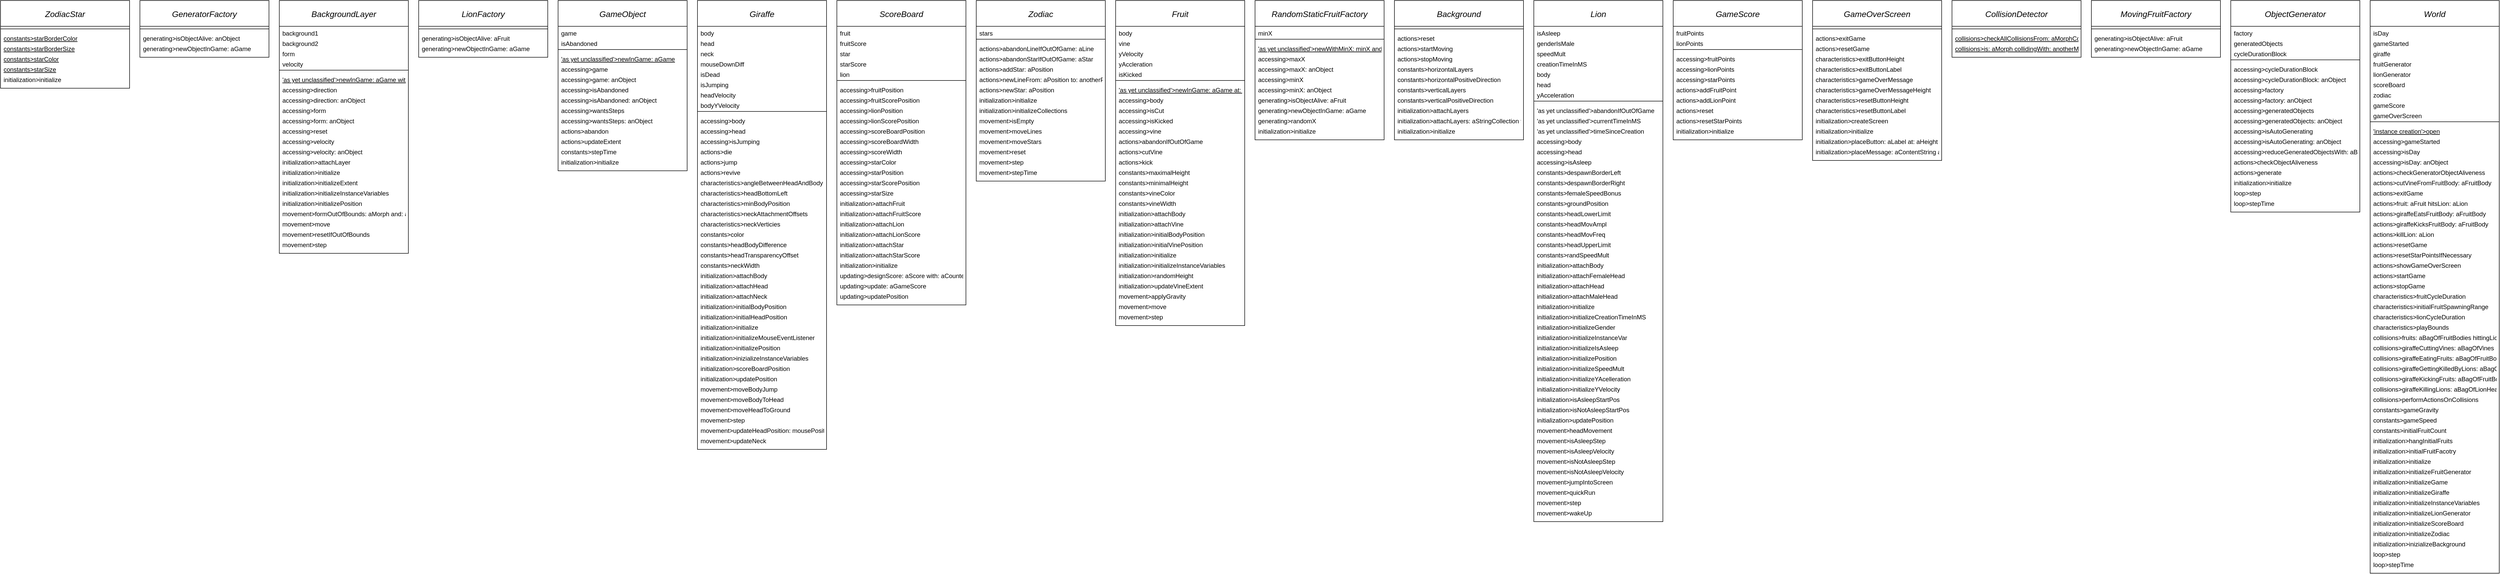 <mxfile version="22.1.11" type="device"><diagram id="C5RBs43oDa-KdzZeNtuy" name="Page-1"><mxGraphModel dx="1658" dy="889" grid="1" gridSize="10" guides="1" tooltips="1" connect="1" arrows="1" fold="1" page="1" pageScale="1" pageWidth="827" pageHeight="1169" math="0" shadow="0"><root><mxCell id="WIyWlLk6GJQsqaUBKTNV-0" /><mxCell id="WIyWlLk6GJQsqaUBKTNV-1" parent="WIyWlLk6GJQsqaUBKTNV-0" /> 
<mxCell id="zkfFHV4jXpPFQw0GAbJ--1" value="ZodiacStar" style="swimlane;fontStyle=2;align=center;verticalAlign=middle;childLayout=stackLayout;horizontal=1;startSize=50;horizontalStack=0;resizeParent=1;resizeLast=0;collapsible=1;marginBottom=10;rounded=0;shadow=0;strokeWidth=1;fontSize=16;" parent="WIyWlLk6GJQsqaUBKTNV-1" vertex="1" >
<mxGeometry x="270" y="0" width="250" height="170" as="geometry">
<mxRectangle x="300" y="50" width="250" height="50" as="alternateBounds" />
</mxGeometry>
</mxCell>
<mxCell id="zkfFHV4jXpPFQw0GAbJ--2" value="" style="line;html=1;strokeWidth=1;align=left;verticalAlign=middle;spacingTop=-1;spacingLeft=3;spacingRight=3;rotatable=0;labelPosition=right;points=[];portConstraint=eastwest;" parent="zkfFHV4jXpPFQw0GAbJ--1" vertex="1">
<mxGeometry y="50" width="250" height="10" as="geometry" />
</mxCell>
<mxCell id="zkfFHV4jXpPFQw0GAbJ--3" value="constants>starBorderColor" style="text;fontStyle=4;align=left;verticalAlign=top;spacingLeft=4;spacingRight=4;overflow=hidden;rotatable=0;points=[[0,0.5],[1,0.5]];portConstraint=eastwest;rounded=0;shadow=0;html=0;" parent="zkfFHV4jXpPFQw0GAbJ--1" vertex="1">
<mxGeometry y="60" width="250" height="20" as="geometry" />
</mxCell>
<mxCell id="zkfFHV4jXpPFQw0GAbJ--4" value="constants>starBorderSize" style="text;fontStyle=4;align=left;verticalAlign=top;spacingLeft=4;spacingRight=4;overflow=hidden;rotatable=0;points=[[0,0.5],[1,0.5]];portConstraint=eastwest;rounded=0;shadow=0;html=0;" parent="zkfFHV4jXpPFQw0GAbJ--1" vertex="1">
<mxGeometry y="80" width="250" height="20" as="geometry" />
</mxCell>
<mxCell id="zkfFHV4jXpPFQw0GAbJ--5" value="constants>starColor" style="text;fontStyle=4;align=left;verticalAlign=top;spacingLeft=4;spacingRight=4;overflow=hidden;rotatable=0;points=[[0,0.5],[1,0.5]];portConstraint=eastwest;rounded=0;shadow=0;html=0;" parent="zkfFHV4jXpPFQw0GAbJ--1" vertex="1">
<mxGeometry y="100" width="250" height="20" as="geometry" />
</mxCell>
<mxCell id="zkfFHV4jXpPFQw0GAbJ--6" value="constants>starSize" style="text;fontStyle=4;align=left;verticalAlign=top;spacingLeft=4;spacingRight=4;overflow=hidden;rotatable=0;points=[[0,0.5],[1,0.5]];portConstraint=eastwest;rounded=0;shadow=0;html=0;" parent="zkfFHV4jXpPFQw0GAbJ--1" vertex="1">
<mxGeometry y="120" width="250" height="20" as="geometry" />
</mxCell>
<mxCell id="zkfFHV4jXpPFQw0GAbJ--7" value="initialization>initialize" style="text;align=left;verticalAlign=top;spacingLeft=4;spacingRight=4;overflow=hidden;rotatable=0;points=[[0,0.5],[1,0.5]];portConstraint=eastwest;rounded=0;shadow=0;html=0;" parent="zkfFHV4jXpPFQw0GAbJ--1" vertex="1">
<mxGeometry y="140" width="250" height="20" as="geometry" />
</mxCell>
<mxCell id="zkfFHV4jXpPFQw0GAbJ--8" value="GeneratorFactory" style="swimlane;fontStyle=2;align=center;verticalAlign=middle;childLayout=stackLayout;horizontal=1;startSize=50;horizontalStack=0;resizeParent=1;resizeLast=0;collapsible=1;marginBottom=10;rounded=0;shadow=0;strokeWidth=1;fontSize=16;" parent="WIyWlLk6GJQsqaUBKTNV-1" vertex="1" >
<mxGeometry x="540" y="0" width="250" height="110" as="geometry">
<mxRectangle x="570" y="50" width="250" height="50" as="alternateBounds" />
</mxGeometry>
</mxCell>
<mxCell id="zkfFHV4jXpPFQw0GAbJ--9" value="" style="line;html=1;strokeWidth=1;align=left;verticalAlign=middle;spacingTop=-1;spacingLeft=3;spacingRight=3;rotatable=0;labelPosition=right;points=[];portConstraint=eastwest;" parent="zkfFHV4jXpPFQw0GAbJ--8" vertex="1">
<mxGeometry y="50" width="250" height="10" as="geometry" />
</mxCell>
<mxCell id="zkfFHV4jXpPFQw0GAbJ--10" value="generating>isObjectAlive: anObject" style="text;align=left;verticalAlign=top;spacingLeft=4;spacingRight=4;overflow=hidden;rotatable=0;points=[[0,0.5],[1,0.5]];portConstraint=eastwest;rounded=0;shadow=0;html=0;" parent="zkfFHV4jXpPFQw0GAbJ--8" vertex="1">
<mxGeometry y="60" width="250" height="20" as="geometry" />
</mxCell>
<mxCell id="zkfFHV4jXpPFQw0GAbJ--11" value="generating>newObjectInGame: aGame" style="text;align=left;verticalAlign=top;spacingLeft=4;spacingRight=4;overflow=hidden;rotatable=0;points=[[0,0.5],[1,0.5]];portConstraint=eastwest;rounded=0;shadow=0;html=0;" parent="zkfFHV4jXpPFQw0GAbJ--8" vertex="1">
<mxGeometry y="80" width="250" height="20" as="geometry" />
</mxCell>
<mxCell id="zkfFHV4jXpPFQw0GAbJ--12" value="BackgroundLayer" style="swimlane;fontStyle=2;align=center;verticalAlign=middle;childLayout=stackLayout;horizontal=1;startSize=50;horizontalStack=0;resizeParent=1;resizeLast=0;collapsible=1;marginBottom=10;rounded=0;shadow=0;strokeWidth=1;fontSize=16;" parent="WIyWlLk6GJQsqaUBKTNV-1" vertex="1" >
<mxGeometry x="810" y="0" width="250" height="490" as="geometry">
<mxRectangle x="840" y="50" width="250" height="50" as="alternateBounds" />
</mxGeometry>
</mxCell>
<mxCell id="zkfFHV4jXpPFQw0GAbJ--13" value="background1" style="text;align=left;verticalAlign=top;spacingLeft=4;spacingRight=4;overflow=hidden;rotatable=0;points=[[0,0.5],[1,0.5]];portConstraint=eastwest;rounded=0;shadow=0;html=0;" parent="zkfFHV4jXpPFQw0GAbJ--12" vertex="1">
<mxGeometry y="50" width="250" height="20" as="geometry" />
</mxCell>
<mxCell id="zkfFHV4jXpPFQw0GAbJ--14" value="background2" style="text;align=left;verticalAlign=top;spacingLeft=4;spacingRight=4;overflow=hidden;rotatable=0;points=[[0,0.5],[1,0.5]];portConstraint=eastwest;rounded=0;shadow=0;html=0;" parent="zkfFHV4jXpPFQw0GAbJ--12" vertex="1">
<mxGeometry y="70" width="250" height="20" as="geometry" />
</mxCell>
<mxCell id="zkfFHV4jXpPFQw0GAbJ--15" value="form" style="text;align=left;verticalAlign=top;spacingLeft=4;spacingRight=4;overflow=hidden;rotatable=0;points=[[0,0.5],[1,0.5]];portConstraint=eastwest;rounded=0;shadow=0;html=0;" parent="zkfFHV4jXpPFQw0GAbJ--12" vertex="1">
<mxGeometry y="90" width="250" height="20" as="geometry" />
</mxCell>
<mxCell id="zkfFHV4jXpPFQw0GAbJ--16" value="velocity" style="text;align=left;verticalAlign=top;spacingLeft=4;spacingRight=4;overflow=hidden;rotatable=0;points=[[0,0.5],[1,0.5]];portConstraint=eastwest;rounded=0;shadow=0;html=0;" parent="zkfFHV4jXpPFQw0GAbJ--12" vertex="1">
<mxGeometry y="110" width="250" height="20" as="geometry" />
</mxCell>
<mxCell id="zkfFHV4jXpPFQw0GAbJ--17" value="" style="line;html=1;strokeWidth=1;align=left;verticalAlign=middle;spacingTop=-1;spacingLeft=3;spacingRight=3;rotatable=0;labelPosition=right;points=[];portConstraint=eastwest;" parent="zkfFHV4jXpPFQw0GAbJ--12" vertex="1">
<mxGeometry y="130" width="250" height="10" as="geometry" />
</mxCell>
<mxCell id="zkfFHV4jXpPFQw0GAbJ--18" value="'as yet unclassified'>newInGame: aGame withForm: aForm andDirection: aDirection withSpeed: aSpeed" style="text;fontStyle=4;align=left;verticalAlign=top;spacingLeft=4;spacingRight=4;overflow=hidden;rotatable=0;points=[[0,0.5],[1,0.5]];portConstraint=eastwest;rounded=0;shadow=0;html=0;" parent="zkfFHV4jXpPFQw0GAbJ--12" vertex="1">
<mxGeometry y="140" width="250" height="20" as="geometry" />
</mxCell>
<mxCell id="zkfFHV4jXpPFQw0GAbJ--19" value="accessing>direction" style="text;align=left;verticalAlign=top;spacingLeft=4;spacingRight=4;overflow=hidden;rotatable=0;points=[[0,0.5],[1,0.5]];portConstraint=eastwest;rounded=0;shadow=0;html=0;" parent="zkfFHV4jXpPFQw0GAbJ--12" vertex="1">
<mxGeometry y="160" width="250" height="20" as="geometry" />
</mxCell>
<mxCell id="zkfFHV4jXpPFQw0GAbJ--20" value="accessing>direction: anObject" style="text;align=left;verticalAlign=top;spacingLeft=4;spacingRight=4;overflow=hidden;rotatable=0;points=[[0,0.5],[1,0.5]];portConstraint=eastwest;rounded=0;shadow=0;html=0;" parent="zkfFHV4jXpPFQw0GAbJ--12" vertex="1">
<mxGeometry y="180" width="250" height="20" as="geometry" />
</mxCell>
<mxCell id="zkfFHV4jXpPFQw0GAbJ--21" value="accessing>form" style="text;align=left;verticalAlign=top;spacingLeft=4;spacingRight=4;overflow=hidden;rotatable=0;points=[[0,0.5],[1,0.5]];portConstraint=eastwest;rounded=0;shadow=0;html=0;" parent="zkfFHV4jXpPFQw0GAbJ--12" vertex="1">
<mxGeometry y="200" width="250" height="20" as="geometry" />
</mxCell>
<mxCell id="zkfFHV4jXpPFQw0GAbJ--22" value="accessing>form: anObject" style="text;align=left;verticalAlign=top;spacingLeft=4;spacingRight=4;overflow=hidden;rotatable=0;points=[[0,0.5],[1,0.5]];portConstraint=eastwest;rounded=0;shadow=0;html=0;" parent="zkfFHV4jXpPFQw0GAbJ--12" vertex="1">
<mxGeometry y="220" width="250" height="20" as="geometry" />
</mxCell>
<mxCell id="zkfFHV4jXpPFQw0GAbJ--23" value="accessing>reset" style="text;align=left;verticalAlign=top;spacingLeft=4;spacingRight=4;overflow=hidden;rotatable=0;points=[[0,0.5],[1,0.5]];portConstraint=eastwest;rounded=0;shadow=0;html=0;" parent="zkfFHV4jXpPFQw0GAbJ--12" vertex="1">
<mxGeometry y="240" width="250" height="20" as="geometry" />
</mxCell>
<mxCell id="zkfFHV4jXpPFQw0GAbJ--24" value="accessing>velocity" style="text;align=left;verticalAlign=top;spacingLeft=4;spacingRight=4;overflow=hidden;rotatable=0;points=[[0,0.5],[1,0.5]];portConstraint=eastwest;rounded=0;shadow=0;html=0;" parent="zkfFHV4jXpPFQw0GAbJ--12" vertex="1">
<mxGeometry y="260" width="250" height="20" as="geometry" />
</mxCell>
<mxCell id="zkfFHV4jXpPFQw0GAbJ--25" value="accessing>velocity: anObject" style="text;align=left;verticalAlign=top;spacingLeft=4;spacingRight=4;overflow=hidden;rotatable=0;points=[[0,0.5],[1,0.5]];portConstraint=eastwest;rounded=0;shadow=0;html=0;" parent="zkfFHV4jXpPFQw0GAbJ--12" vertex="1">
<mxGeometry y="280" width="250" height="20" as="geometry" />
</mxCell>
<mxCell id="zkfFHV4jXpPFQw0GAbJ--26" value="initialization>attachLayer" style="text;align=left;verticalAlign=top;spacingLeft=4;spacingRight=4;overflow=hidden;rotatable=0;points=[[0,0.5],[1,0.5]];portConstraint=eastwest;rounded=0;shadow=0;html=0;" parent="zkfFHV4jXpPFQw0GAbJ--12" vertex="1">
<mxGeometry y="300" width="250" height="20" as="geometry" />
</mxCell>
<mxCell id="zkfFHV4jXpPFQw0GAbJ--27" value="initialization>initialize" style="text;align=left;verticalAlign=top;spacingLeft=4;spacingRight=4;overflow=hidden;rotatable=0;points=[[0,0.5],[1,0.5]];portConstraint=eastwest;rounded=0;shadow=0;html=0;" parent="zkfFHV4jXpPFQw0GAbJ--12" vertex="1">
<mxGeometry y="320" width="250" height="20" as="geometry" />
</mxCell>
<mxCell id="zkfFHV4jXpPFQw0GAbJ--28" value="initialization>initializeExtent" style="text;align=left;verticalAlign=top;spacingLeft=4;spacingRight=4;overflow=hidden;rotatable=0;points=[[0,0.5],[1,0.5]];portConstraint=eastwest;rounded=0;shadow=0;html=0;" parent="zkfFHV4jXpPFQw0GAbJ--12" vertex="1">
<mxGeometry y="340" width="250" height="20" as="geometry" />
</mxCell>
<mxCell id="zkfFHV4jXpPFQw0GAbJ--29" value="initialization>initializeInstanceVariables" style="text;align=left;verticalAlign=top;spacingLeft=4;spacingRight=4;overflow=hidden;rotatable=0;points=[[0,0.5],[1,0.5]];portConstraint=eastwest;rounded=0;shadow=0;html=0;" parent="zkfFHV4jXpPFQw0GAbJ--12" vertex="1">
<mxGeometry y="360" width="250" height="20" as="geometry" />
</mxCell>
<mxCell id="zkfFHV4jXpPFQw0GAbJ--30" value="initialization>initializePosition" style="text;align=left;verticalAlign=top;spacingLeft=4;spacingRight=4;overflow=hidden;rotatable=0;points=[[0,0.5],[1,0.5]];portConstraint=eastwest;rounded=0;shadow=0;html=0;" parent="zkfFHV4jXpPFQw0GAbJ--12" vertex="1">
<mxGeometry y="380" width="250" height="20" as="geometry" />
</mxCell>
<mxCell id="zkfFHV4jXpPFQw0GAbJ--31" value="movement>formOutOfBounds: aMorph and: anotherMorph" style="text;align=left;verticalAlign=top;spacingLeft=4;spacingRight=4;overflow=hidden;rotatable=0;points=[[0,0.5],[1,0.5]];portConstraint=eastwest;rounded=0;shadow=0;html=0;" parent="zkfFHV4jXpPFQw0GAbJ--12" vertex="1">
<mxGeometry y="400" width="250" height="20" as="geometry" />
</mxCell>
<mxCell id="zkfFHV4jXpPFQw0GAbJ--32" value="movement>move" style="text;align=left;verticalAlign=top;spacingLeft=4;spacingRight=4;overflow=hidden;rotatable=0;points=[[0,0.5],[1,0.5]];portConstraint=eastwest;rounded=0;shadow=0;html=0;" parent="zkfFHV4jXpPFQw0GAbJ--12" vertex="1">
<mxGeometry y="420" width="250" height="20" as="geometry" />
</mxCell>
<mxCell id="zkfFHV4jXpPFQw0GAbJ--33" value="movement>resetIfOutOfBounds" style="text;align=left;verticalAlign=top;spacingLeft=4;spacingRight=4;overflow=hidden;rotatable=0;points=[[0,0.5],[1,0.5]];portConstraint=eastwest;rounded=0;shadow=0;html=0;" parent="zkfFHV4jXpPFQw0GAbJ--12" vertex="1">
<mxGeometry y="440" width="250" height="20" as="geometry" />
</mxCell>
<mxCell id="zkfFHV4jXpPFQw0GAbJ--34" value="movement>step" style="text;align=left;verticalAlign=top;spacingLeft=4;spacingRight=4;overflow=hidden;rotatable=0;points=[[0,0.5],[1,0.5]];portConstraint=eastwest;rounded=0;shadow=0;html=0;" parent="zkfFHV4jXpPFQw0GAbJ--12" vertex="1">
<mxGeometry y="460" width="250" height="20" as="geometry" />
</mxCell>
<mxCell id="zkfFHV4jXpPFQw0GAbJ--35" value="LionFactory" style="swimlane;fontStyle=2;align=center;verticalAlign=middle;childLayout=stackLayout;horizontal=1;startSize=50;horizontalStack=0;resizeParent=1;resizeLast=0;collapsible=1;marginBottom=10;rounded=0;shadow=0;strokeWidth=1;fontSize=16;" parent="WIyWlLk6GJQsqaUBKTNV-1" vertex="1" >
<mxGeometry x="1080" y="0" width="250" height="110" as="geometry">
<mxRectangle x="1110" y="50" width="250" height="50" as="alternateBounds" />
</mxGeometry>
</mxCell>
<mxCell id="zkfFHV4jXpPFQw0GAbJ--36" value="" style="line;html=1;strokeWidth=1;align=left;verticalAlign=middle;spacingTop=-1;spacingLeft=3;spacingRight=3;rotatable=0;labelPosition=right;points=[];portConstraint=eastwest;" parent="zkfFHV4jXpPFQw0GAbJ--35" vertex="1">
<mxGeometry y="50" width="250" height="10" as="geometry" />
</mxCell>
<mxCell id="zkfFHV4jXpPFQw0GAbJ--37" value="generating>isObjectAlive: aFruit" style="text;align=left;verticalAlign=top;spacingLeft=4;spacingRight=4;overflow=hidden;rotatable=0;points=[[0,0.5],[1,0.5]];portConstraint=eastwest;rounded=0;shadow=0;html=0;" parent="zkfFHV4jXpPFQw0GAbJ--35" vertex="1">
<mxGeometry y="60" width="250" height="20" as="geometry" />
</mxCell>
<mxCell id="zkfFHV4jXpPFQw0GAbJ--38" value="generating>newObjectInGame: aGame" style="text;align=left;verticalAlign=top;spacingLeft=4;spacingRight=4;overflow=hidden;rotatable=0;points=[[0,0.5],[1,0.5]];portConstraint=eastwest;rounded=0;shadow=0;html=0;" parent="zkfFHV4jXpPFQw0GAbJ--35" vertex="1">
<mxGeometry y="80" width="250" height="20" as="geometry" />
</mxCell>
<mxCell id="zkfFHV4jXpPFQw0GAbJ--39" value="GameObject" style="swimlane;fontStyle=2;align=center;verticalAlign=middle;childLayout=stackLayout;horizontal=1;startSize=50;horizontalStack=0;resizeParent=1;resizeLast=0;collapsible=1;marginBottom=10;rounded=0;shadow=0;strokeWidth=1;fontSize=16;" parent="WIyWlLk6GJQsqaUBKTNV-1" vertex="1" >
<mxGeometry x="1350" y="0" width="250" height="330" as="geometry">
<mxRectangle x="1380" y="50" width="250" height="50" as="alternateBounds" />
</mxGeometry>
</mxCell>
<mxCell id="zkfFHV4jXpPFQw0GAbJ--40" value="game" style="text;align=left;verticalAlign=top;spacingLeft=4;spacingRight=4;overflow=hidden;rotatable=0;points=[[0,0.5],[1,0.5]];portConstraint=eastwest;rounded=0;shadow=0;html=0;" parent="zkfFHV4jXpPFQw0GAbJ--39" vertex="1">
<mxGeometry y="50" width="250" height="20" as="geometry" />
</mxCell>
<mxCell id="zkfFHV4jXpPFQw0GAbJ--41" value="isAbandoned" style="text;align=left;verticalAlign=top;spacingLeft=4;spacingRight=4;overflow=hidden;rotatable=0;points=[[0,0.5],[1,0.5]];portConstraint=eastwest;rounded=0;shadow=0;html=0;" parent="zkfFHV4jXpPFQw0GAbJ--39" vertex="1">
<mxGeometry y="70" width="250" height="20" as="geometry" />
</mxCell>
<mxCell id="zkfFHV4jXpPFQw0GAbJ--42" value="" style="line;html=1;strokeWidth=1;align=left;verticalAlign=middle;spacingTop=-1;spacingLeft=3;spacingRight=3;rotatable=0;labelPosition=right;points=[];portConstraint=eastwest;" parent="zkfFHV4jXpPFQw0GAbJ--39" vertex="1">
<mxGeometry y="90" width="250" height="10" as="geometry" />
</mxCell>
<mxCell id="zkfFHV4jXpPFQw0GAbJ--43" value="'as yet unclassified'>newInGame: aGame" style="text;fontStyle=4;align=left;verticalAlign=top;spacingLeft=4;spacingRight=4;overflow=hidden;rotatable=0;points=[[0,0.5],[1,0.5]];portConstraint=eastwest;rounded=0;shadow=0;html=0;" parent="zkfFHV4jXpPFQw0GAbJ--39" vertex="1">
<mxGeometry y="100" width="250" height="20" as="geometry" />
</mxCell>
<mxCell id="zkfFHV4jXpPFQw0GAbJ--44" value="accessing>game" style="text;align=left;verticalAlign=top;spacingLeft=4;spacingRight=4;overflow=hidden;rotatable=0;points=[[0,0.5],[1,0.5]];portConstraint=eastwest;rounded=0;shadow=0;html=0;" parent="zkfFHV4jXpPFQw0GAbJ--39" vertex="1">
<mxGeometry y="120" width="250" height="20" as="geometry" />
</mxCell>
<mxCell id="zkfFHV4jXpPFQw0GAbJ--45" value="accessing>game: anObject" style="text;align=left;verticalAlign=top;spacingLeft=4;spacingRight=4;overflow=hidden;rotatable=0;points=[[0,0.5],[1,0.5]];portConstraint=eastwest;rounded=0;shadow=0;html=0;" parent="zkfFHV4jXpPFQw0GAbJ--39" vertex="1">
<mxGeometry y="140" width="250" height="20" as="geometry" />
</mxCell>
<mxCell id="zkfFHV4jXpPFQw0GAbJ--46" value="accessing>isAbandoned" style="text;align=left;verticalAlign=top;spacingLeft=4;spacingRight=4;overflow=hidden;rotatable=0;points=[[0,0.5],[1,0.5]];portConstraint=eastwest;rounded=0;shadow=0;html=0;" parent="zkfFHV4jXpPFQw0GAbJ--39" vertex="1">
<mxGeometry y="160" width="250" height="20" as="geometry" />
</mxCell>
<mxCell id="zkfFHV4jXpPFQw0GAbJ--47" value="accessing>isAbandoned: anObject" style="text;align=left;verticalAlign=top;spacingLeft=4;spacingRight=4;overflow=hidden;rotatable=0;points=[[0,0.5],[1,0.5]];portConstraint=eastwest;rounded=0;shadow=0;html=0;" parent="zkfFHV4jXpPFQw0GAbJ--39" vertex="1">
<mxGeometry y="180" width="250" height="20" as="geometry" />
</mxCell>
<mxCell id="zkfFHV4jXpPFQw0GAbJ--48" value="accessing>wantsSteps" style="text;align=left;verticalAlign=top;spacingLeft=4;spacingRight=4;overflow=hidden;rotatable=0;points=[[0,0.5],[1,0.5]];portConstraint=eastwest;rounded=0;shadow=0;html=0;" parent="zkfFHV4jXpPFQw0GAbJ--39" vertex="1">
<mxGeometry y="200" width="250" height="20" as="geometry" />
</mxCell>
<mxCell id="zkfFHV4jXpPFQw0GAbJ--49" value="accessing>wantsSteps: anObject" style="text;align=left;verticalAlign=top;spacingLeft=4;spacingRight=4;overflow=hidden;rotatable=0;points=[[0,0.5],[1,0.5]];portConstraint=eastwest;rounded=0;shadow=0;html=0;" parent="zkfFHV4jXpPFQw0GAbJ--39" vertex="1">
<mxGeometry y="220" width="250" height="20" as="geometry" />
</mxCell>
<mxCell id="zkfFHV4jXpPFQw0GAbJ--50" value="actions>abandon" style="text;align=left;verticalAlign=top;spacingLeft=4;spacingRight=4;overflow=hidden;rotatable=0;points=[[0,0.5],[1,0.5]];portConstraint=eastwest;rounded=0;shadow=0;html=0;" parent="zkfFHV4jXpPFQw0GAbJ--39" vertex="1">
<mxGeometry y="240" width="250" height="20" as="geometry" />
</mxCell>
<mxCell id="zkfFHV4jXpPFQw0GAbJ--51" value="actions>updateExtent" style="text;align=left;verticalAlign=top;spacingLeft=4;spacingRight=4;overflow=hidden;rotatable=0;points=[[0,0.5],[1,0.5]];portConstraint=eastwest;rounded=0;shadow=0;html=0;" parent="zkfFHV4jXpPFQw0GAbJ--39" vertex="1">
<mxGeometry y="260" width="250" height="20" as="geometry" />
</mxCell>
<mxCell id="zkfFHV4jXpPFQw0GAbJ--52" value="constants>stepTime" style="text;align=left;verticalAlign=top;spacingLeft=4;spacingRight=4;overflow=hidden;rotatable=0;points=[[0,0.5],[1,0.5]];portConstraint=eastwest;rounded=0;shadow=0;html=0;" parent="zkfFHV4jXpPFQw0GAbJ--39" vertex="1">
<mxGeometry y="280" width="250" height="20" as="geometry" />
</mxCell>
<mxCell id="zkfFHV4jXpPFQw0GAbJ--53" value="initialization>initialize" style="text;align=left;verticalAlign=top;spacingLeft=4;spacingRight=4;overflow=hidden;rotatable=0;points=[[0,0.5],[1,0.5]];portConstraint=eastwest;rounded=0;shadow=0;html=0;" parent="zkfFHV4jXpPFQw0GAbJ--39" vertex="1">
<mxGeometry y="300" width="250" height="20" as="geometry" />
</mxCell>
<mxCell id="zkfFHV4jXpPFQw0GAbJ--54" value="Giraffe" style="swimlane;fontStyle=2;align=center;verticalAlign=middle;childLayout=stackLayout;horizontal=1;startSize=50;horizontalStack=0;resizeParent=1;resizeLast=0;collapsible=1;marginBottom=10;rounded=0;shadow=0;strokeWidth=1;fontSize=16;" parent="WIyWlLk6GJQsqaUBKTNV-1" vertex="1" >
<mxGeometry x="1620" y="0" width="250" height="870" as="geometry">
<mxRectangle x="1650" y="50" width="250" height="50" as="alternateBounds" />
</mxGeometry>
</mxCell>
<mxCell id="zkfFHV4jXpPFQw0GAbJ--55" value="body" style="text;align=left;verticalAlign=top;spacingLeft=4;spacingRight=4;overflow=hidden;rotatable=0;points=[[0,0.5],[1,0.5]];portConstraint=eastwest;rounded=0;shadow=0;html=0;" parent="zkfFHV4jXpPFQw0GAbJ--54" vertex="1">
<mxGeometry y="50" width="250" height="20" as="geometry" />
</mxCell>
<mxCell id="zkfFHV4jXpPFQw0GAbJ--56" value="head" style="text;align=left;verticalAlign=top;spacingLeft=4;spacingRight=4;overflow=hidden;rotatable=0;points=[[0,0.5],[1,0.5]];portConstraint=eastwest;rounded=0;shadow=0;html=0;" parent="zkfFHV4jXpPFQw0GAbJ--54" vertex="1">
<mxGeometry y="70" width="250" height="20" as="geometry" />
</mxCell>
<mxCell id="zkfFHV4jXpPFQw0GAbJ--57" value="neck" style="text;align=left;verticalAlign=top;spacingLeft=4;spacingRight=4;overflow=hidden;rotatable=0;points=[[0,0.5],[1,0.5]];portConstraint=eastwest;rounded=0;shadow=0;html=0;" parent="zkfFHV4jXpPFQw0GAbJ--54" vertex="1">
<mxGeometry y="90" width="250" height="20" as="geometry" />
</mxCell>
<mxCell id="zkfFHV4jXpPFQw0GAbJ--58" value="mouseDownDiff" style="text;align=left;verticalAlign=top;spacingLeft=4;spacingRight=4;overflow=hidden;rotatable=0;points=[[0,0.5],[1,0.5]];portConstraint=eastwest;rounded=0;shadow=0;html=0;" parent="zkfFHV4jXpPFQw0GAbJ--54" vertex="1">
<mxGeometry y="110" width="250" height="20" as="geometry" />
</mxCell>
<mxCell id="zkfFHV4jXpPFQw0GAbJ--59" value="isDead" style="text;align=left;verticalAlign=top;spacingLeft=4;spacingRight=4;overflow=hidden;rotatable=0;points=[[0,0.5],[1,0.5]];portConstraint=eastwest;rounded=0;shadow=0;html=0;" parent="zkfFHV4jXpPFQw0GAbJ--54" vertex="1">
<mxGeometry y="130" width="250" height="20" as="geometry" />
</mxCell>
<mxCell id="zkfFHV4jXpPFQw0GAbJ--60" value="isJumping" style="text;align=left;verticalAlign=top;spacingLeft=4;spacingRight=4;overflow=hidden;rotatable=0;points=[[0,0.5],[1,0.5]];portConstraint=eastwest;rounded=0;shadow=0;html=0;" parent="zkfFHV4jXpPFQw0GAbJ--54" vertex="1">
<mxGeometry y="150" width="250" height="20" as="geometry" />
</mxCell>
<mxCell id="zkfFHV4jXpPFQw0GAbJ--61" value="headVelocity" style="text;align=left;verticalAlign=top;spacingLeft=4;spacingRight=4;overflow=hidden;rotatable=0;points=[[0,0.5],[1,0.5]];portConstraint=eastwest;rounded=0;shadow=0;html=0;" parent="zkfFHV4jXpPFQw0GAbJ--54" vertex="1">
<mxGeometry y="170" width="250" height="20" as="geometry" />
</mxCell>
<mxCell id="zkfFHV4jXpPFQw0GAbJ--62" value="bodyYVelocity" style="text;align=left;verticalAlign=top;spacingLeft=4;spacingRight=4;overflow=hidden;rotatable=0;points=[[0,0.5],[1,0.5]];portConstraint=eastwest;rounded=0;shadow=0;html=0;" parent="zkfFHV4jXpPFQw0GAbJ--54" vertex="1">
<mxGeometry y="190" width="250" height="20" as="geometry" />
</mxCell>
<mxCell id="zkfFHV4jXpPFQw0GAbJ--63" value="" style="line;html=1;strokeWidth=1;align=left;verticalAlign=middle;spacingTop=-1;spacingLeft=3;spacingRight=3;rotatable=0;labelPosition=right;points=[];portConstraint=eastwest;" parent="zkfFHV4jXpPFQw0GAbJ--54" vertex="1">
<mxGeometry y="210" width="250" height="10" as="geometry" />
</mxCell>
<mxCell id="zkfFHV4jXpPFQw0GAbJ--64" value="accessing>body" style="text;align=left;verticalAlign=top;spacingLeft=4;spacingRight=4;overflow=hidden;rotatable=0;points=[[0,0.5],[1,0.5]];portConstraint=eastwest;rounded=0;shadow=0;html=0;" parent="zkfFHV4jXpPFQw0GAbJ--54" vertex="1">
<mxGeometry y="220" width="250" height="20" as="geometry" />
</mxCell>
<mxCell id="zkfFHV4jXpPFQw0GAbJ--65" value="accessing>head" style="text;align=left;verticalAlign=top;spacingLeft=4;spacingRight=4;overflow=hidden;rotatable=0;points=[[0,0.5],[1,0.5]];portConstraint=eastwest;rounded=0;shadow=0;html=0;" parent="zkfFHV4jXpPFQw0GAbJ--54" vertex="1">
<mxGeometry y="240" width="250" height="20" as="geometry" />
</mxCell>
<mxCell id="zkfFHV4jXpPFQw0GAbJ--66" value="accessing>isJumping" style="text;align=left;verticalAlign=top;spacingLeft=4;spacingRight=4;overflow=hidden;rotatable=0;points=[[0,0.5],[1,0.5]];portConstraint=eastwest;rounded=0;shadow=0;html=0;" parent="zkfFHV4jXpPFQw0GAbJ--54" vertex="1">
<mxGeometry y="260" width="250" height="20" as="geometry" />
</mxCell>
<mxCell id="zkfFHV4jXpPFQw0GAbJ--67" value="actions>die" style="text;align=left;verticalAlign=top;spacingLeft=4;spacingRight=4;overflow=hidden;rotatable=0;points=[[0,0.5],[1,0.5]];portConstraint=eastwest;rounded=0;shadow=0;html=0;" parent="zkfFHV4jXpPFQw0GAbJ--54" vertex="1">
<mxGeometry y="280" width="250" height="20" as="geometry" />
</mxCell>
<mxCell id="zkfFHV4jXpPFQw0GAbJ--68" value="actions>jump" style="text;align=left;verticalAlign=top;spacingLeft=4;spacingRight=4;overflow=hidden;rotatable=0;points=[[0,0.5],[1,0.5]];portConstraint=eastwest;rounded=0;shadow=0;html=0;" parent="zkfFHV4jXpPFQw0GAbJ--54" vertex="1">
<mxGeometry y="300" width="250" height="20" as="geometry" />
</mxCell>
<mxCell id="zkfFHV4jXpPFQw0GAbJ--69" value="actions>revive" style="text;align=left;verticalAlign=top;spacingLeft=4;spacingRight=4;overflow=hidden;rotatable=0;points=[[0,0.5],[1,0.5]];portConstraint=eastwest;rounded=0;shadow=0;html=0;" parent="zkfFHV4jXpPFQw0GAbJ--54" vertex="1">
<mxGeometry y="320" width="250" height="20" as="geometry" />
</mxCell>
<mxCell id="zkfFHV4jXpPFQw0GAbJ--70" value="characteristics>angleBetweenHeadAndBody" style="text;align=left;verticalAlign=top;spacingLeft=4;spacingRight=4;overflow=hidden;rotatable=0;points=[[0,0.5],[1,0.5]];portConstraint=eastwest;rounded=0;shadow=0;html=0;" parent="zkfFHV4jXpPFQw0GAbJ--54" vertex="1">
<mxGeometry y="340" width="250" height="20" as="geometry" />
</mxCell>
<mxCell id="zkfFHV4jXpPFQw0GAbJ--71" value="characteristics>headBottomLeft" style="text;align=left;verticalAlign=top;spacingLeft=4;spacingRight=4;overflow=hidden;rotatable=0;points=[[0,0.5],[1,0.5]];portConstraint=eastwest;rounded=0;shadow=0;html=0;" parent="zkfFHV4jXpPFQw0GAbJ--54" vertex="1">
<mxGeometry y="360" width="250" height="20" as="geometry" />
</mxCell>
<mxCell id="zkfFHV4jXpPFQw0GAbJ--72" value="characteristics>minBodyPosition" style="text;align=left;verticalAlign=top;spacingLeft=4;spacingRight=4;overflow=hidden;rotatable=0;points=[[0,0.5],[1,0.5]];portConstraint=eastwest;rounded=0;shadow=0;html=0;" parent="zkfFHV4jXpPFQw0GAbJ--54" vertex="1">
<mxGeometry y="380" width="250" height="20" as="geometry" />
</mxCell>
<mxCell id="zkfFHV4jXpPFQw0GAbJ--73" value="characteristics>neckAttachmentOffsets" style="text;align=left;verticalAlign=top;spacingLeft=4;spacingRight=4;overflow=hidden;rotatable=0;points=[[0,0.5],[1,0.5]];portConstraint=eastwest;rounded=0;shadow=0;html=0;" parent="zkfFHV4jXpPFQw0GAbJ--54" vertex="1">
<mxGeometry y="400" width="250" height="20" as="geometry" />
</mxCell>
<mxCell id="zkfFHV4jXpPFQw0GAbJ--74" value="characteristics>neckVerticies" style="text;align=left;verticalAlign=top;spacingLeft=4;spacingRight=4;overflow=hidden;rotatable=0;points=[[0,0.5],[1,0.5]];portConstraint=eastwest;rounded=0;shadow=0;html=0;" parent="zkfFHV4jXpPFQw0GAbJ--54" vertex="1">
<mxGeometry y="420" width="250" height="20" as="geometry" />
</mxCell>
<mxCell id="zkfFHV4jXpPFQw0GAbJ--75" value="constants>color" style="text;align=left;verticalAlign=top;spacingLeft=4;spacingRight=4;overflow=hidden;rotatable=0;points=[[0,0.5],[1,0.5]];portConstraint=eastwest;rounded=0;shadow=0;html=0;" parent="zkfFHV4jXpPFQw0GAbJ--54" vertex="1">
<mxGeometry y="440" width="250" height="20" as="geometry" />
</mxCell>
<mxCell id="zkfFHV4jXpPFQw0GAbJ--76" value="constants>headBodyDifference" style="text;align=left;verticalAlign=top;spacingLeft=4;spacingRight=4;overflow=hidden;rotatable=0;points=[[0,0.5],[1,0.5]];portConstraint=eastwest;rounded=0;shadow=0;html=0;" parent="zkfFHV4jXpPFQw0GAbJ--54" vertex="1">
<mxGeometry y="460" width="250" height="20" as="geometry" />
</mxCell>
<mxCell id="zkfFHV4jXpPFQw0GAbJ--77" value="constants>headTransparencyOffset" style="text;align=left;verticalAlign=top;spacingLeft=4;spacingRight=4;overflow=hidden;rotatable=0;points=[[0,0.5],[1,0.5]];portConstraint=eastwest;rounded=0;shadow=0;html=0;" parent="zkfFHV4jXpPFQw0GAbJ--54" vertex="1">
<mxGeometry y="480" width="250" height="20" as="geometry" />
</mxCell>
<mxCell id="zkfFHV4jXpPFQw0GAbJ--78" value="constants>neckWidth" style="text;align=left;verticalAlign=top;spacingLeft=4;spacingRight=4;overflow=hidden;rotatable=0;points=[[0,0.5],[1,0.5]];portConstraint=eastwest;rounded=0;shadow=0;html=0;" parent="zkfFHV4jXpPFQw0GAbJ--54" vertex="1">
<mxGeometry y="500" width="250" height="20" as="geometry" />
</mxCell>
<mxCell id="zkfFHV4jXpPFQw0GAbJ--79" value="initialization>attachBody" style="text;align=left;verticalAlign=top;spacingLeft=4;spacingRight=4;overflow=hidden;rotatable=0;points=[[0,0.5],[1,0.5]];portConstraint=eastwest;rounded=0;shadow=0;html=0;" parent="zkfFHV4jXpPFQw0GAbJ--54" vertex="1">
<mxGeometry y="520" width="250" height="20" as="geometry" />
</mxCell>
<mxCell id="zkfFHV4jXpPFQw0GAbJ--80" value="initialization>attachHead" style="text;align=left;verticalAlign=top;spacingLeft=4;spacingRight=4;overflow=hidden;rotatable=0;points=[[0,0.5],[1,0.5]];portConstraint=eastwest;rounded=0;shadow=0;html=0;" parent="zkfFHV4jXpPFQw0GAbJ--54" vertex="1">
<mxGeometry y="540" width="250" height="20" as="geometry" />
</mxCell>
<mxCell id="zkfFHV4jXpPFQw0GAbJ--81" value="initialization>attachNeck" style="text;align=left;verticalAlign=top;spacingLeft=4;spacingRight=4;overflow=hidden;rotatable=0;points=[[0,0.5],[1,0.5]];portConstraint=eastwest;rounded=0;shadow=0;html=0;" parent="zkfFHV4jXpPFQw0GAbJ--54" vertex="1">
<mxGeometry y="560" width="250" height="20" as="geometry" />
</mxCell>
<mxCell id="zkfFHV4jXpPFQw0GAbJ--82" value="initialization>initialBodyPosition" style="text;align=left;verticalAlign=top;spacingLeft=4;spacingRight=4;overflow=hidden;rotatable=0;points=[[0,0.5],[1,0.5]];portConstraint=eastwest;rounded=0;shadow=0;html=0;" parent="zkfFHV4jXpPFQw0GAbJ--54" vertex="1">
<mxGeometry y="580" width="250" height="20" as="geometry" />
</mxCell>
<mxCell id="zkfFHV4jXpPFQw0GAbJ--83" value="initialization>initialHeadPosition" style="text;align=left;verticalAlign=top;spacingLeft=4;spacingRight=4;overflow=hidden;rotatable=0;points=[[0,0.5],[1,0.5]];portConstraint=eastwest;rounded=0;shadow=0;html=0;" parent="zkfFHV4jXpPFQw0GAbJ--54" vertex="1">
<mxGeometry y="600" width="250" height="20" as="geometry" />
</mxCell>
<mxCell id="zkfFHV4jXpPFQw0GAbJ--84" value="initialization>initialize" style="text;align=left;verticalAlign=top;spacingLeft=4;spacingRight=4;overflow=hidden;rotatable=0;points=[[0,0.5],[1,0.5]];portConstraint=eastwest;rounded=0;shadow=0;html=0;" parent="zkfFHV4jXpPFQw0GAbJ--54" vertex="1">
<mxGeometry y="620" width="250" height="20" as="geometry" />
</mxCell>
<mxCell id="zkfFHV4jXpPFQw0GAbJ--85" value="initialization>initializeMouseEventListener" style="text;align=left;verticalAlign=top;spacingLeft=4;spacingRight=4;overflow=hidden;rotatable=0;points=[[0,0.5],[1,0.5]];portConstraint=eastwest;rounded=0;shadow=0;html=0;" parent="zkfFHV4jXpPFQw0GAbJ--54" vertex="1">
<mxGeometry y="640" width="250" height="20" as="geometry" />
</mxCell>
<mxCell id="zkfFHV4jXpPFQw0GAbJ--86" value="initialization>initializePosition" style="text;align=left;verticalAlign=top;spacingLeft=4;spacingRight=4;overflow=hidden;rotatable=0;points=[[0,0.5],[1,0.5]];portConstraint=eastwest;rounded=0;shadow=0;html=0;" parent="zkfFHV4jXpPFQw0GAbJ--54" vertex="1">
<mxGeometry y="660" width="250" height="20" as="geometry" />
</mxCell>
<mxCell id="zkfFHV4jXpPFQw0GAbJ--87" value="initialization>inizializeInstanceVariables" style="text;align=left;verticalAlign=top;spacingLeft=4;spacingRight=4;overflow=hidden;rotatable=0;points=[[0,0.5],[1,0.5]];portConstraint=eastwest;rounded=0;shadow=0;html=0;" parent="zkfFHV4jXpPFQw0GAbJ--54" vertex="1">
<mxGeometry y="680" width="250" height="20" as="geometry" />
</mxCell>
<mxCell id="zkfFHV4jXpPFQw0GAbJ--88" value="initialization>scoreBoardPosition" style="text;align=left;verticalAlign=top;spacingLeft=4;spacingRight=4;overflow=hidden;rotatable=0;points=[[0,0.5],[1,0.5]];portConstraint=eastwest;rounded=0;shadow=0;html=0;" parent="zkfFHV4jXpPFQw0GAbJ--54" vertex="1">
<mxGeometry y="700" width="250" height="20" as="geometry" />
</mxCell>
<mxCell id="zkfFHV4jXpPFQw0GAbJ--89" value="initialization>updatePosition" style="text;align=left;verticalAlign=top;spacingLeft=4;spacingRight=4;overflow=hidden;rotatable=0;points=[[0,0.5],[1,0.5]];portConstraint=eastwest;rounded=0;shadow=0;html=0;" parent="zkfFHV4jXpPFQw0GAbJ--54" vertex="1">
<mxGeometry y="720" width="250" height="20" as="geometry" />
</mxCell>
<mxCell id="zkfFHV4jXpPFQw0GAbJ--90" value="movement>moveBodyJump" style="text;align=left;verticalAlign=top;spacingLeft=4;spacingRight=4;overflow=hidden;rotatable=0;points=[[0,0.5],[1,0.5]];portConstraint=eastwest;rounded=0;shadow=0;html=0;" parent="zkfFHV4jXpPFQw0GAbJ--54" vertex="1">
<mxGeometry y="740" width="250" height="20" as="geometry" />
</mxCell>
<mxCell id="zkfFHV4jXpPFQw0GAbJ--91" value="movement>moveBodyToHead" style="text;align=left;verticalAlign=top;spacingLeft=4;spacingRight=4;overflow=hidden;rotatable=0;points=[[0,0.5],[1,0.5]];portConstraint=eastwest;rounded=0;shadow=0;html=0;" parent="zkfFHV4jXpPFQw0GAbJ--54" vertex="1">
<mxGeometry y="760" width="250" height="20" as="geometry" />
</mxCell>
<mxCell id="zkfFHV4jXpPFQw0GAbJ--92" value="movement>moveHeadToGround" style="text;align=left;verticalAlign=top;spacingLeft=4;spacingRight=4;overflow=hidden;rotatable=0;points=[[0,0.5],[1,0.5]];portConstraint=eastwest;rounded=0;shadow=0;html=0;" parent="zkfFHV4jXpPFQw0GAbJ--54" vertex="1">
<mxGeometry y="780" width="250" height="20" as="geometry" />
</mxCell>
<mxCell id="zkfFHV4jXpPFQw0GAbJ--93" value="movement>step" style="text;align=left;verticalAlign=top;spacingLeft=4;spacingRight=4;overflow=hidden;rotatable=0;points=[[0,0.5],[1,0.5]];portConstraint=eastwest;rounded=0;shadow=0;html=0;" parent="zkfFHV4jXpPFQw0GAbJ--54" vertex="1">
<mxGeometry y="800" width="250" height="20" as="geometry" />
</mxCell>
<mxCell id="zkfFHV4jXpPFQw0GAbJ--94" value="movement>updateHeadPosition: mousePosition" style="text;align=left;verticalAlign=top;spacingLeft=4;spacingRight=4;overflow=hidden;rotatable=0;points=[[0,0.5],[1,0.5]];portConstraint=eastwest;rounded=0;shadow=0;html=0;" parent="zkfFHV4jXpPFQw0GAbJ--54" vertex="1">
<mxGeometry y="820" width="250" height="20" as="geometry" />
</mxCell>
<mxCell id="zkfFHV4jXpPFQw0GAbJ--95" value="movement>updateNeck" style="text;align=left;verticalAlign=top;spacingLeft=4;spacingRight=4;overflow=hidden;rotatable=0;points=[[0,0.5],[1,0.5]];portConstraint=eastwest;rounded=0;shadow=0;html=0;" parent="zkfFHV4jXpPFQw0GAbJ--54" vertex="1">
<mxGeometry y="840" width="250" height="20" as="geometry" />
</mxCell>
<mxCell id="zkfFHV4jXpPFQw0GAbJ--96" value="ScoreBoard" style="swimlane;fontStyle=2;align=center;verticalAlign=middle;childLayout=stackLayout;horizontal=1;startSize=50;horizontalStack=0;resizeParent=1;resizeLast=0;collapsible=1;marginBottom=10;rounded=0;shadow=0;strokeWidth=1;fontSize=16;" parent="WIyWlLk6GJQsqaUBKTNV-1" vertex="1" >
<mxGeometry x="1890" y="0" width="250" height="590" as="geometry">
<mxRectangle x="1920" y="50" width="250" height="50" as="alternateBounds" />
</mxGeometry>
</mxCell>
<mxCell id="zkfFHV4jXpPFQw0GAbJ--97" value="fruit" style="text;align=left;verticalAlign=top;spacingLeft=4;spacingRight=4;overflow=hidden;rotatable=0;points=[[0,0.5],[1,0.5]];portConstraint=eastwest;rounded=0;shadow=0;html=0;" parent="zkfFHV4jXpPFQw0GAbJ--96" vertex="1">
<mxGeometry y="50" width="250" height="20" as="geometry" />
</mxCell>
<mxCell id="zkfFHV4jXpPFQw0GAbJ--98" value="fruitScore" style="text;align=left;verticalAlign=top;spacingLeft=4;spacingRight=4;overflow=hidden;rotatable=0;points=[[0,0.5],[1,0.5]];portConstraint=eastwest;rounded=0;shadow=0;html=0;" parent="zkfFHV4jXpPFQw0GAbJ--96" vertex="1">
<mxGeometry y="70" width="250" height="20" as="geometry" />
</mxCell>
<mxCell id="zkfFHV4jXpPFQw0GAbJ--99" value="star" style="text;align=left;verticalAlign=top;spacingLeft=4;spacingRight=4;overflow=hidden;rotatable=0;points=[[0,0.5],[1,0.5]];portConstraint=eastwest;rounded=0;shadow=0;html=0;" parent="zkfFHV4jXpPFQw0GAbJ--96" vertex="1">
<mxGeometry y="90" width="250" height="20" as="geometry" />
</mxCell>
<mxCell id="zkfFHV4jXpPFQw0GAbJ--100" value="starScore" style="text;align=left;verticalAlign=top;spacingLeft=4;spacingRight=4;overflow=hidden;rotatable=0;points=[[0,0.5],[1,0.5]];portConstraint=eastwest;rounded=0;shadow=0;html=0;" parent="zkfFHV4jXpPFQw0GAbJ--96" vertex="1">
<mxGeometry y="110" width="250" height="20" as="geometry" />
</mxCell>
<mxCell id="zkfFHV4jXpPFQw0GAbJ--101" value="lion" style="text;align=left;verticalAlign=top;spacingLeft=4;spacingRight=4;overflow=hidden;rotatable=0;points=[[0,0.5],[1,0.5]];portConstraint=eastwest;rounded=0;shadow=0;html=0;" parent="zkfFHV4jXpPFQw0GAbJ--96" vertex="1">
<mxGeometry y="130" width="250" height="20" as="geometry" />
</mxCell>
<mxCell id="zkfFHV4jXpPFQw0GAbJ--102" value="" style="line;html=1;strokeWidth=1;align=left;verticalAlign=middle;spacingTop=-1;spacingLeft=3;spacingRight=3;rotatable=0;labelPosition=right;points=[];portConstraint=eastwest;" parent="zkfFHV4jXpPFQw0GAbJ--96" vertex="1">
<mxGeometry y="150" width="250" height="10" as="geometry" />
</mxCell>
<mxCell id="zkfFHV4jXpPFQw0GAbJ--103" value="accessing>fruitPosition" style="text;align=left;verticalAlign=top;spacingLeft=4;spacingRight=4;overflow=hidden;rotatable=0;points=[[0,0.5],[1,0.5]];portConstraint=eastwest;rounded=0;shadow=0;html=0;" parent="zkfFHV4jXpPFQw0GAbJ--96" vertex="1">
<mxGeometry y="160" width="250" height="20" as="geometry" />
</mxCell>
<mxCell id="zkfFHV4jXpPFQw0GAbJ--104" value="accessing>fruitScorePosition" style="text;align=left;verticalAlign=top;spacingLeft=4;spacingRight=4;overflow=hidden;rotatable=0;points=[[0,0.5],[1,0.5]];portConstraint=eastwest;rounded=0;shadow=0;html=0;" parent="zkfFHV4jXpPFQw0GAbJ--96" vertex="1">
<mxGeometry y="180" width="250" height="20" as="geometry" />
</mxCell>
<mxCell id="zkfFHV4jXpPFQw0GAbJ--105" value="accessing>lionPosition" style="text;align=left;verticalAlign=top;spacingLeft=4;spacingRight=4;overflow=hidden;rotatable=0;points=[[0,0.5],[1,0.5]];portConstraint=eastwest;rounded=0;shadow=0;html=0;" parent="zkfFHV4jXpPFQw0GAbJ--96" vertex="1">
<mxGeometry y="200" width="250" height="20" as="geometry" />
</mxCell>
<mxCell id="zkfFHV4jXpPFQw0GAbJ--106" value="accessing>lionScorePosition" style="text;align=left;verticalAlign=top;spacingLeft=4;spacingRight=4;overflow=hidden;rotatable=0;points=[[0,0.5],[1,0.5]];portConstraint=eastwest;rounded=0;shadow=0;html=0;" parent="zkfFHV4jXpPFQw0GAbJ--96" vertex="1">
<mxGeometry y="220" width="250" height="20" as="geometry" />
</mxCell>
<mxCell id="zkfFHV4jXpPFQw0GAbJ--107" value="accessing>scoreBoardPosition" style="text;align=left;verticalAlign=top;spacingLeft=4;spacingRight=4;overflow=hidden;rotatable=0;points=[[0,0.5],[1,0.5]];portConstraint=eastwest;rounded=0;shadow=0;html=0;" parent="zkfFHV4jXpPFQw0GAbJ--96" vertex="1">
<mxGeometry y="240" width="250" height="20" as="geometry" />
</mxCell>
<mxCell id="zkfFHV4jXpPFQw0GAbJ--108" value="accessing>scoreBoardWidth" style="text;align=left;verticalAlign=top;spacingLeft=4;spacingRight=4;overflow=hidden;rotatable=0;points=[[0,0.5],[1,0.5]];portConstraint=eastwest;rounded=0;shadow=0;html=0;" parent="zkfFHV4jXpPFQw0GAbJ--96" vertex="1">
<mxGeometry y="260" width="250" height="20" as="geometry" />
</mxCell>
<mxCell id="zkfFHV4jXpPFQw0GAbJ--109" value="accessing>scoreWidth" style="text;align=left;verticalAlign=top;spacingLeft=4;spacingRight=4;overflow=hidden;rotatable=0;points=[[0,0.5],[1,0.5]];portConstraint=eastwest;rounded=0;shadow=0;html=0;" parent="zkfFHV4jXpPFQw0GAbJ--96" vertex="1">
<mxGeometry y="280" width="250" height="20" as="geometry" />
</mxCell>
<mxCell id="zkfFHV4jXpPFQw0GAbJ--110" value="accessing>starColor" style="text;align=left;verticalAlign=top;spacingLeft=4;spacingRight=4;overflow=hidden;rotatable=0;points=[[0,0.5],[1,0.5]];portConstraint=eastwest;rounded=0;shadow=0;html=0;" parent="zkfFHV4jXpPFQw0GAbJ--96" vertex="1">
<mxGeometry y="300" width="250" height="20" as="geometry" />
</mxCell>
<mxCell id="zkfFHV4jXpPFQw0GAbJ--111" value="accessing>starPosition" style="text;align=left;verticalAlign=top;spacingLeft=4;spacingRight=4;overflow=hidden;rotatable=0;points=[[0,0.5],[1,0.5]];portConstraint=eastwest;rounded=0;shadow=0;html=0;" parent="zkfFHV4jXpPFQw0GAbJ--96" vertex="1">
<mxGeometry y="320" width="250" height="20" as="geometry" />
</mxCell>
<mxCell id="zkfFHV4jXpPFQw0GAbJ--112" value="accessing>starScorePosition" style="text;align=left;verticalAlign=top;spacingLeft=4;spacingRight=4;overflow=hidden;rotatable=0;points=[[0,0.5],[1,0.5]];portConstraint=eastwest;rounded=0;shadow=0;html=0;" parent="zkfFHV4jXpPFQw0GAbJ--96" vertex="1">
<mxGeometry y="340" width="250" height="20" as="geometry" />
</mxCell>
<mxCell id="zkfFHV4jXpPFQw0GAbJ--113" value="accessing>starSize" style="text;align=left;verticalAlign=top;spacingLeft=4;spacingRight=4;overflow=hidden;rotatable=0;points=[[0,0.5],[1,0.5]];portConstraint=eastwest;rounded=0;shadow=0;html=0;" parent="zkfFHV4jXpPFQw0GAbJ--96" vertex="1">
<mxGeometry y="360" width="250" height="20" as="geometry" />
</mxCell>
<mxCell id="zkfFHV4jXpPFQw0GAbJ--114" value="initialization>attachFruit" style="text;align=left;verticalAlign=top;spacingLeft=4;spacingRight=4;overflow=hidden;rotatable=0;points=[[0,0.5],[1,0.5]];portConstraint=eastwest;rounded=0;shadow=0;html=0;" parent="zkfFHV4jXpPFQw0GAbJ--96" vertex="1">
<mxGeometry y="380" width="250" height="20" as="geometry" />
</mxCell>
<mxCell id="zkfFHV4jXpPFQw0GAbJ--115" value="initialization>attachFruitScore" style="text;align=left;verticalAlign=top;spacingLeft=4;spacingRight=4;overflow=hidden;rotatable=0;points=[[0,0.5],[1,0.5]];portConstraint=eastwest;rounded=0;shadow=0;html=0;" parent="zkfFHV4jXpPFQw0GAbJ--96" vertex="1">
<mxGeometry y="400" width="250" height="20" as="geometry" />
</mxCell>
<mxCell id="zkfFHV4jXpPFQw0GAbJ--116" value="initialization>attachLion" style="text;align=left;verticalAlign=top;spacingLeft=4;spacingRight=4;overflow=hidden;rotatable=0;points=[[0,0.5],[1,0.5]];portConstraint=eastwest;rounded=0;shadow=0;html=0;" parent="zkfFHV4jXpPFQw0GAbJ--96" vertex="1">
<mxGeometry y="420" width="250" height="20" as="geometry" />
</mxCell>
<mxCell id="zkfFHV4jXpPFQw0GAbJ--117" value="initialization>attachLionScore" style="text;align=left;verticalAlign=top;spacingLeft=4;spacingRight=4;overflow=hidden;rotatable=0;points=[[0,0.5],[1,0.5]];portConstraint=eastwest;rounded=0;shadow=0;html=0;" parent="zkfFHV4jXpPFQw0GAbJ--96" vertex="1">
<mxGeometry y="440" width="250" height="20" as="geometry" />
</mxCell>
<mxCell id="zkfFHV4jXpPFQw0GAbJ--118" value="initialization>attachStar" style="text;align=left;verticalAlign=top;spacingLeft=4;spacingRight=4;overflow=hidden;rotatable=0;points=[[0,0.5],[1,0.5]];portConstraint=eastwest;rounded=0;shadow=0;html=0;" parent="zkfFHV4jXpPFQw0GAbJ--96" vertex="1">
<mxGeometry y="460" width="250" height="20" as="geometry" />
</mxCell>
<mxCell id="zkfFHV4jXpPFQw0GAbJ--119" value="initialization>attachStarScore" style="text;align=left;verticalAlign=top;spacingLeft=4;spacingRight=4;overflow=hidden;rotatable=0;points=[[0,0.5],[1,0.5]];portConstraint=eastwest;rounded=0;shadow=0;html=0;" parent="zkfFHV4jXpPFQw0GAbJ--96" vertex="1">
<mxGeometry y="480" width="250" height="20" as="geometry" />
</mxCell>
<mxCell id="zkfFHV4jXpPFQw0GAbJ--120" value="initialization>initialize" style="text;align=left;verticalAlign=top;spacingLeft=4;spacingRight=4;overflow=hidden;rotatable=0;points=[[0,0.5],[1,0.5]];portConstraint=eastwest;rounded=0;shadow=0;html=0;" parent="zkfFHV4jXpPFQw0GAbJ--96" vertex="1">
<mxGeometry y="500" width="250" height="20" as="geometry" />
</mxCell>
<mxCell id="zkfFHV4jXpPFQw0GAbJ--121" value="updating>designScore: aScore with: aCounterValue" style="text;align=left;verticalAlign=top;spacingLeft=4;spacingRight=4;overflow=hidden;rotatable=0;points=[[0,0.5],[1,0.5]];portConstraint=eastwest;rounded=0;shadow=0;html=0;" parent="zkfFHV4jXpPFQw0GAbJ--96" vertex="1">
<mxGeometry y="520" width="250" height="20" as="geometry" />
</mxCell>
<mxCell id="zkfFHV4jXpPFQw0GAbJ--122" value="updating>update: aGameScore" style="text;align=left;verticalAlign=top;spacingLeft=4;spacingRight=4;overflow=hidden;rotatable=0;points=[[0,0.5],[1,0.5]];portConstraint=eastwest;rounded=0;shadow=0;html=0;" parent="zkfFHV4jXpPFQw0GAbJ--96" vertex="1">
<mxGeometry y="540" width="250" height="20" as="geometry" />
</mxCell>
<mxCell id="zkfFHV4jXpPFQw0GAbJ--123" value="updating>updatePosition" style="text;align=left;verticalAlign=top;spacingLeft=4;spacingRight=4;overflow=hidden;rotatable=0;points=[[0,0.5],[1,0.5]];portConstraint=eastwest;rounded=0;shadow=0;html=0;" parent="zkfFHV4jXpPFQw0GAbJ--96" vertex="1">
<mxGeometry y="560" width="250" height="20" as="geometry" />
</mxCell>
<mxCell id="zkfFHV4jXpPFQw0GAbJ--124" value="Zodiac" style="swimlane;fontStyle=2;align=center;verticalAlign=middle;childLayout=stackLayout;horizontal=1;startSize=50;horizontalStack=0;resizeParent=1;resizeLast=0;collapsible=1;marginBottom=10;rounded=0;shadow=0;strokeWidth=1;fontSize=16;" parent="WIyWlLk6GJQsqaUBKTNV-1" vertex="1" >
<mxGeometry x="2160" y="0" width="250" height="350" as="geometry">
<mxRectangle x="2190" y="50" width="250" height="50" as="alternateBounds" />
</mxGeometry>
</mxCell>
<mxCell id="zkfFHV4jXpPFQw0GAbJ--125" value="stars" style="text;align=left;verticalAlign=top;spacingLeft=4;spacingRight=4;overflow=hidden;rotatable=0;points=[[0,0.5],[1,0.5]];portConstraint=eastwest;rounded=0;shadow=0;html=0;" parent="zkfFHV4jXpPFQw0GAbJ--124" vertex="1">
<mxGeometry y="50" width="250" height="20" as="geometry" />
</mxCell>
<mxCell id="zkfFHV4jXpPFQw0GAbJ--126" value="" style="line;html=1;strokeWidth=1;align=left;verticalAlign=middle;spacingTop=-1;spacingLeft=3;spacingRight=3;rotatable=0;labelPosition=right;points=[];portConstraint=eastwest;" parent="zkfFHV4jXpPFQw0GAbJ--124" vertex="1">
<mxGeometry y="70" width="250" height="10" as="geometry" />
</mxCell>
<mxCell id="zkfFHV4jXpPFQw0GAbJ--127" value="actions>abandonLineIfOutOfGame: aLine" style="text;align=left;verticalAlign=top;spacingLeft=4;spacingRight=4;overflow=hidden;rotatable=0;points=[[0,0.5],[1,0.5]];portConstraint=eastwest;rounded=0;shadow=0;html=0;" parent="zkfFHV4jXpPFQw0GAbJ--124" vertex="1">
<mxGeometry y="80" width="250" height="20" as="geometry" />
</mxCell>
<mxCell id="zkfFHV4jXpPFQw0GAbJ--128" value="actions>abandonStarIfOutOfGame: aStar" style="text;align=left;verticalAlign=top;spacingLeft=4;spacingRight=4;overflow=hidden;rotatable=0;points=[[0,0.5],[1,0.5]];portConstraint=eastwest;rounded=0;shadow=0;html=0;" parent="zkfFHV4jXpPFQw0GAbJ--124" vertex="1">
<mxGeometry y="100" width="250" height="20" as="geometry" />
</mxCell>
<mxCell id="zkfFHV4jXpPFQw0GAbJ--129" value="actions>addStar: aPosition" style="text;align=left;verticalAlign=top;spacingLeft=4;spacingRight=4;overflow=hidden;rotatable=0;points=[[0,0.5],[1,0.5]];portConstraint=eastwest;rounded=0;shadow=0;html=0;" parent="zkfFHV4jXpPFQw0GAbJ--124" vertex="1">
<mxGeometry y="120" width="250" height="20" as="geometry" />
</mxCell>
<mxCell id="zkfFHV4jXpPFQw0GAbJ--130" value="actions>newLineFrom: aPosition to: anotherPosition" style="text;align=left;verticalAlign=top;spacingLeft=4;spacingRight=4;overflow=hidden;rotatable=0;points=[[0,0.5],[1,0.5]];portConstraint=eastwest;rounded=0;shadow=0;html=0;" parent="zkfFHV4jXpPFQw0GAbJ--124" vertex="1">
<mxGeometry y="140" width="250" height="20" as="geometry" />
</mxCell>
<mxCell id="zkfFHV4jXpPFQw0GAbJ--131" value="actions>newStar: aPosition" style="text;align=left;verticalAlign=top;spacingLeft=4;spacingRight=4;overflow=hidden;rotatable=0;points=[[0,0.5],[1,0.5]];portConstraint=eastwest;rounded=0;shadow=0;html=0;" parent="zkfFHV4jXpPFQw0GAbJ--124" vertex="1">
<mxGeometry y="160" width="250" height="20" as="geometry" />
</mxCell>
<mxCell id="zkfFHV4jXpPFQw0GAbJ--132" value="initialization>initialize" style="text;align=left;verticalAlign=top;spacingLeft=4;spacingRight=4;overflow=hidden;rotatable=0;points=[[0,0.5],[1,0.5]];portConstraint=eastwest;rounded=0;shadow=0;html=0;" parent="zkfFHV4jXpPFQw0GAbJ--124" vertex="1">
<mxGeometry y="180" width="250" height="20" as="geometry" />
</mxCell>
<mxCell id="zkfFHV4jXpPFQw0GAbJ--133" value="initialization>initializeCollections" style="text;align=left;verticalAlign=top;spacingLeft=4;spacingRight=4;overflow=hidden;rotatable=0;points=[[0,0.5],[1,0.5]];portConstraint=eastwest;rounded=0;shadow=0;html=0;" parent="zkfFHV4jXpPFQw0GAbJ--124" vertex="1">
<mxGeometry y="200" width="250" height="20" as="geometry" />
</mxCell>
<mxCell id="zkfFHV4jXpPFQw0GAbJ--134" value="movement>isEmpty" style="text;align=left;verticalAlign=top;spacingLeft=4;spacingRight=4;overflow=hidden;rotatable=0;points=[[0,0.5],[1,0.5]];portConstraint=eastwest;rounded=0;shadow=0;html=0;" parent="zkfFHV4jXpPFQw0GAbJ--124" vertex="1">
<mxGeometry y="220" width="250" height="20" as="geometry" />
</mxCell>
<mxCell id="zkfFHV4jXpPFQw0GAbJ--135" value="movement>moveLines" style="text;align=left;verticalAlign=top;spacingLeft=4;spacingRight=4;overflow=hidden;rotatable=0;points=[[0,0.5],[1,0.5]];portConstraint=eastwest;rounded=0;shadow=0;html=0;" parent="zkfFHV4jXpPFQw0GAbJ--124" vertex="1">
<mxGeometry y="240" width="250" height="20" as="geometry" />
</mxCell>
<mxCell id="zkfFHV4jXpPFQw0GAbJ--136" value="movement>moveStars" style="text;align=left;verticalAlign=top;spacingLeft=4;spacingRight=4;overflow=hidden;rotatable=0;points=[[0,0.5],[1,0.5]];portConstraint=eastwest;rounded=0;shadow=0;html=0;" parent="zkfFHV4jXpPFQw0GAbJ--124" vertex="1">
<mxGeometry y="260" width="250" height="20" as="geometry" />
</mxCell>
<mxCell id="zkfFHV4jXpPFQw0GAbJ--137" value="movement>reset" style="text;align=left;verticalAlign=top;spacingLeft=4;spacingRight=4;overflow=hidden;rotatable=0;points=[[0,0.5],[1,0.5]];portConstraint=eastwest;rounded=0;shadow=0;html=0;" parent="zkfFHV4jXpPFQw0GAbJ--124" vertex="1">
<mxGeometry y="280" width="250" height="20" as="geometry" />
</mxCell>
<mxCell id="zkfFHV4jXpPFQw0GAbJ--138" value="movement>step" style="text;align=left;verticalAlign=top;spacingLeft=4;spacingRight=4;overflow=hidden;rotatable=0;points=[[0,0.5],[1,0.5]];portConstraint=eastwest;rounded=0;shadow=0;html=0;" parent="zkfFHV4jXpPFQw0GAbJ--124" vertex="1">
<mxGeometry y="300" width="250" height="20" as="geometry" />
</mxCell>
<mxCell id="zkfFHV4jXpPFQw0GAbJ--139" value="movement>stepTime" style="text;align=left;verticalAlign=top;spacingLeft=4;spacingRight=4;overflow=hidden;rotatable=0;points=[[0,0.5],[1,0.5]];portConstraint=eastwest;rounded=0;shadow=0;html=0;" parent="zkfFHV4jXpPFQw0GAbJ--124" vertex="1">
<mxGeometry y="320" width="250" height="20" as="geometry" />
</mxCell>
<mxCell id="zkfFHV4jXpPFQw0GAbJ--140" value="Fruit" style="swimlane;fontStyle=2;align=center;verticalAlign=middle;childLayout=stackLayout;horizontal=1;startSize=50;horizontalStack=0;resizeParent=1;resizeLast=0;collapsible=1;marginBottom=10;rounded=0;shadow=0;strokeWidth=1;fontSize=16;" parent="WIyWlLk6GJQsqaUBKTNV-1" vertex="1" >
<mxGeometry x="2430" y="0" width="250" height="630" as="geometry">
<mxRectangle x="2460" y="50" width="250" height="50" as="alternateBounds" />
</mxGeometry>
</mxCell>
<mxCell id="zkfFHV4jXpPFQw0GAbJ--141" value="body" style="text;align=left;verticalAlign=top;spacingLeft=4;spacingRight=4;overflow=hidden;rotatable=0;points=[[0,0.5],[1,0.5]];portConstraint=eastwest;rounded=0;shadow=0;html=0;" parent="zkfFHV4jXpPFQw0GAbJ--140" vertex="1">
<mxGeometry y="50" width="250" height="20" as="geometry" />
</mxCell>
<mxCell id="zkfFHV4jXpPFQw0GAbJ--142" value="vine" style="text;align=left;verticalAlign=top;spacingLeft=4;spacingRight=4;overflow=hidden;rotatable=0;points=[[0,0.5],[1,0.5]];portConstraint=eastwest;rounded=0;shadow=0;html=0;" parent="zkfFHV4jXpPFQw0GAbJ--140" vertex="1">
<mxGeometry y="70" width="250" height="20" as="geometry" />
</mxCell>
<mxCell id="zkfFHV4jXpPFQw0GAbJ--143" value="yVelocity" style="text;align=left;verticalAlign=top;spacingLeft=4;spacingRight=4;overflow=hidden;rotatable=0;points=[[0,0.5],[1,0.5]];portConstraint=eastwest;rounded=0;shadow=0;html=0;" parent="zkfFHV4jXpPFQw0GAbJ--140" vertex="1">
<mxGeometry y="90" width="250" height="20" as="geometry" />
</mxCell>
<mxCell id="zkfFHV4jXpPFQw0GAbJ--144" value="yAccleration" style="text;align=left;verticalAlign=top;spacingLeft=4;spacingRight=4;overflow=hidden;rotatable=0;points=[[0,0.5],[1,0.5]];portConstraint=eastwest;rounded=0;shadow=0;html=0;" parent="zkfFHV4jXpPFQw0GAbJ--140" vertex="1">
<mxGeometry y="110" width="250" height="20" as="geometry" />
</mxCell>
<mxCell id="zkfFHV4jXpPFQw0GAbJ--145" value="isKicked" style="text;align=left;verticalAlign=top;spacingLeft=4;spacingRight=4;overflow=hidden;rotatable=0;points=[[0,0.5],[1,0.5]];portConstraint=eastwest;rounded=0;shadow=0;html=0;" parent="zkfFHV4jXpPFQw0GAbJ--140" vertex="1">
<mxGeometry y="130" width="250" height="20" as="geometry" />
</mxCell>
<mxCell id="zkfFHV4jXpPFQw0GAbJ--146" value="" style="line;html=1;strokeWidth=1;align=left;verticalAlign=middle;spacingTop=-1;spacingLeft=3;spacingRight=3;rotatable=0;labelPosition=right;points=[];portConstraint=eastwest;" parent="zkfFHV4jXpPFQw0GAbJ--140" vertex="1">
<mxGeometry y="150" width="250" height="10" as="geometry" />
</mxCell>
<mxCell id="zkfFHV4jXpPFQw0GAbJ--147" value="'as yet unclassified'>newInGame: aGame at: aPosition isMoving: aBool" style="text;fontStyle=4;align=left;verticalAlign=top;spacingLeft=4;spacingRight=4;overflow=hidden;rotatable=0;points=[[0,0.5],[1,0.5]];portConstraint=eastwest;rounded=0;shadow=0;html=0;" parent="zkfFHV4jXpPFQw0GAbJ--140" vertex="1">
<mxGeometry y="160" width="250" height="20" as="geometry" />
</mxCell>
<mxCell id="zkfFHV4jXpPFQw0GAbJ--148" value="accessing>body" style="text;align=left;verticalAlign=top;spacingLeft=4;spacingRight=4;overflow=hidden;rotatable=0;points=[[0,0.5],[1,0.5]];portConstraint=eastwest;rounded=0;shadow=0;html=0;" parent="zkfFHV4jXpPFQw0GAbJ--140" vertex="1">
<mxGeometry y="180" width="250" height="20" as="geometry" />
</mxCell>
<mxCell id="zkfFHV4jXpPFQw0GAbJ--149" value="accessing>isCut" style="text;align=left;verticalAlign=top;spacingLeft=4;spacingRight=4;overflow=hidden;rotatable=0;points=[[0,0.5],[1,0.5]];portConstraint=eastwest;rounded=0;shadow=0;html=0;" parent="zkfFHV4jXpPFQw0GAbJ--140" vertex="1">
<mxGeometry y="200" width="250" height="20" as="geometry" />
</mxCell>
<mxCell id="zkfFHV4jXpPFQw0GAbJ--150" value="accessing>isKicked" style="text;align=left;verticalAlign=top;spacingLeft=4;spacingRight=4;overflow=hidden;rotatable=0;points=[[0,0.5],[1,0.5]];portConstraint=eastwest;rounded=0;shadow=0;html=0;" parent="zkfFHV4jXpPFQw0GAbJ--140" vertex="1">
<mxGeometry y="220" width="250" height="20" as="geometry" />
</mxCell>
<mxCell id="zkfFHV4jXpPFQw0GAbJ--151" value="accessing>vine" style="text;align=left;verticalAlign=top;spacingLeft=4;spacingRight=4;overflow=hidden;rotatable=0;points=[[0,0.5],[1,0.5]];portConstraint=eastwest;rounded=0;shadow=0;html=0;" parent="zkfFHV4jXpPFQw0GAbJ--140" vertex="1">
<mxGeometry y="240" width="250" height="20" as="geometry" />
</mxCell>
<mxCell id="zkfFHV4jXpPFQw0GAbJ--152" value="actions>abandonIfOutOfGame" style="text;align=left;verticalAlign=top;spacingLeft=4;spacingRight=4;overflow=hidden;rotatable=0;points=[[0,0.5],[1,0.5]];portConstraint=eastwest;rounded=0;shadow=0;html=0;" parent="zkfFHV4jXpPFQw0GAbJ--140" vertex="1">
<mxGeometry y="260" width="250" height="20" as="geometry" />
</mxCell>
<mxCell id="zkfFHV4jXpPFQw0GAbJ--153" value="actions>cutVine" style="text;align=left;verticalAlign=top;spacingLeft=4;spacingRight=4;overflow=hidden;rotatable=0;points=[[0,0.5],[1,0.5]];portConstraint=eastwest;rounded=0;shadow=0;html=0;" parent="zkfFHV4jXpPFQw0GAbJ--140" vertex="1">
<mxGeometry y="280" width="250" height="20" as="geometry" />
</mxCell>
<mxCell id="zkfFHV4jXpPFQw0GAbJ--154" value="actions>kick" style="text;align=left;verticalAlign=top;spacingLeft=4;spacingRight=4;overflow=hidden;rotatable=0;points=[[0,0.5],[1,0.5]];portConstraint=eastwest;rounded=0;shadow=0;html=0;" parent="zkfFHV4jXpPFQw0GAbJ--140" vertex="1">
<mxGeometry y="300" width="250" height="20" as="geometry" />
</mxCell>
<mxCell id="zkfFHV4jXpPFQw0GAbJ--155" value="constants>maximalHeight" style="text;align=left;verticalAlign=top;spacingLeft=4;spacingRight=4;overflow=hidden;rotatable=0;points=[[0,0.5],[1,0.5]];portConstraint=eastwest;rounded=0;shadow=0;html=0;" parent="zkfFHV4jXpPFQw0GAbJ--140" vertex="1">
<mxGeometry y="320" width="250" height="20" as="geometry" />
</mxCell>
<mxCell id="zkfFHV4jXpPFQw0GAbJ--156" value="constants>minimalHeight" style="text;align=left;verticalAlign=top;spacingLeft=4;spacingRight=4;overflow=hidden;rotatable=0;points=[[0,0.5],[1,0.5]];portConstraint=eastwest;rounded=0;shadow=0;html=0;" parent="zkfFHV4jXpPFQw0GAbJ--140" vertex="1">
<mxGeometry y="340" width="250" height="20" as="geometry" />
</mxCell>
<mxCell id="zkfFHV4jXpPFQw0GAbJ--157" value="constants>vineColor" style="text;align=left;verticalAlign=top;spacingLeft=4;spacingRight=4;overflow=hidden;rotatable=0;points=[[0,0.5],[1,0.5]];portConstraint=eastwest;rounded=0;shadow=0;html=0;" parent="zkfFHV4jXpPFQw0GAbJ--140" vertex="1">
<mxGeometry y="360" width="250" height="20" as="geometry" />
</mxCell>
<mxCell id="zkfFHV4jXpPFQw0GAbJ--158" value="constants>vineWidth" style="text;align=left;verticalAlign=top;spacingLeft=4;spacingRight=4;overflow=hidden;rotatable=0;points=[[0,0.5],[1,0.5]];portConstraint=eastwest;rounded=0;shadow=0;html=0;" parent="zkfFHV4jXpPFQw0GAbJ--140" vertex="1">
<mxGeometry y="380" width="250" height="20" as="geometry" />
</mxCell>
<mxCell id="zkfFHV4jXpPFQw0GAbJ--159" value="initialization>attachBody" style="text;align=left;verticalAlign=top;spacingLeft=4;spacingRight=4;overflow=hidden;rotatable=0;points=[[0,0.5],[1,0.5]];portConstraint=eastwest;rounded=0;shadow=0;html=0;" parent="zkfFHV4jXpPFQw0GAbJ--140" vertex="1">
<mxGeometry y="400" width="250" height="20" as="geometry" />
</mxCell>
<mxCell id="zkfFHV4jXpPFQw0GAbJ--160" value="initialization>attachVine" style="text;align=left;verticalAlign=top;spacingLeft=4;spacingRight=4;overflow=hidden;rotatable=0;points=[[0,0.5],[1,0.5]];portConstraint=eastwest;rounded=0;shadow=0;html=0;" parent="zkfFHV4jXpPFQw0GAbJ--140" vertex="1">
<mxGeometry y="420" width="250" height="20" as="geometry" />
</mxCell>
<mxCell id="zkfFHV4jXpPFQw0GAbJ--161" value="initialization>initialBodyPosition" style="text;align=left;verticalAlign=top;spacingLeft=4;spacingRight=4;overflow=hidden;rotatable=0;points=[[0,0.5],[1,0.5]];portConstraint=eastwest;rounded=0;shadow=0;html=0;" parent="zkfFHV4jXpPFQw0GAbJ--140" vertex="1">
<mxGeometry y="440" width="250" height="20" as="geometry" />
</mxCell>
<mxCell id="zkfFHV4jXpPFQw0GAbJ--162" value="initialization>initialVinePosition" style="text;align=left;verticalAlign=top;spacingLeft=4;spacingRight=4;overflow=hidden;rotatable=0;points=[[0,0.5],[1,0.5]];portConstraint=eastwest;rounded=0;shadow=0;html=0;" parent="zkfFHV4jXpPFQw0GAbJ--140" vertex="1">
<mxGeometry y="460" width="250" height="20" as="geometry" />
</mxCell>
<mxCell id="zkfFHV4jXpPFQw0GAbJ--163" value="initialization>initialize" style="text;align=left;verticalAlign=top;spacingLeft=4;spacingRight=4;overflow=hidden;rotatable=0;points=[[0,0.5],[1,0.5]];portConstraint=eastwest;rounded=0;shadow=0;html=0;" parent="zkfFHV4jXpPFQw0GAbJ--140" vertex="1">
<mxGeometry y="480" width="250" height="20" as="geometry" />
</mxCell>
<mxCell id="zkfFHV4jXpPFQw0GAbJ--164" value="initialization>initializeInstanceVariables" style="text;align=left;verticalAlign=top;spacingLeft=4;spacingRight=4;overflow=hidden;rotatable=0;points=[[0,0.5],[1,0.5]];portConstraint=eastwest;rounded=0;shadow=0;html=0;" parent="zkfFHV4jXpPFQw0GAbJ--140" vertex="1">
<mxGeometry y="500" width="250" height="20" as="geometry" />
</mxCell>
<mxCell id="zkfFHV4jXpPFQw0GAbJ--165" value="initialization>randomHeight" style="text;align=left;verticalAlign=top;spacingLeft=4;spacingRight=4;overflow=hidden;rotatable=0;points=[[0,0.5],[1,0.5]];portConstraint=eastwest;rounded=0;shadow=0;html=0;" parent="zkfFHV4jXpPFQw0GAbJ--140" vertex="1">
<mxGeometry y="520" width="250" height="20" as="geometry" />
</mxCell>
<mxCell id="zkfFHV4jXpPFQw0GAbJ--166" value="initialization>updateVineExtent" style="text;align=left;verticalAlign=top;spacingLeft=4;spacingRight=4;overflow=hidden;rotatable=0;points=[[0,0.5],[1,0.5]];portConstraint=eastwest;rounded=0;shadow=0;html=0;" parent="zkfFHV4jXpPFQw0GAbJ--140" vertex="1">
<mxGeometry y="540" width="250" height="20" as="geometry" />
</mxCell>
<mxCell id="zkfFHV4jXpPFQw0GAbJ--167" value="movement>applyGravity" style="text;align=left;verticalAlign=top;spacingLeft=4;spacingRight=4;overflow=hidden;rotatable=0;points=[[0,0.5],[1,0.5]];portConstraint=eastwest;rounded=0;shadow=0;html=0;" parent="zkfFHV4jXpPFQw0GAbJ--140" vertex="1">
<mxGeometry y="560" width="250" height="20" as="geometry" />
</mxCell>
<mxCell id="zkfFHV4jXpPFQw0GAbJ--168" value="movement>move" style="text;align=left;verticalAlign=top;spacingLeft=4;spacingRight=4;overflow=hidden;rotatable=0;points=[[0,0.5],[1,0.5]];portConstraint=eastwest;rounded=0;shadow=0;html=0;" parent="zkfFHV4jXpPFQw0GAbJ--140" vertex="1">
<mxGeometry y="580" width="250" height="20" as="geometry" />
</mxCell>
<mxCell id="zkfFHV4jXpPFQw0GAbJ--169" value="movement>step" style="text;align=left;verticalAlign=top;spacingLeft=4;spacingRight=4;overflow=hidden;rotatable=0;points=[[0,0.5],[1,0.5]];portConstraint=eastwest;rounded=0;shadow=0;html=0;" parent="zkfFHV4jXpPFQw0GAbJ--140" vertex="1">
<mxGeometry y="600" width="250" height="20" as="geometry" />
</mxCell>
<mxCell id="zkfFHV4jXpPFQw0GAbJ--170" value="RandomStaticFruitFactory" style="swimlane;fontStyle=2;align=center;verticalAlign=middle;childLayout=stackLayout;horizontal=1;startSize=50;horizontalStack=0;resizeParent=1;resizeLast=0;collapsible=1;marginBottom=10;rounded=0;shadow=0;strokeWidth=1;fontSize=16;" parent="WIyWlLk6GJQsqaUBKTNV-1" vertex="1" >
<mxGeometry x="2700" y="0" width="250" height="270" as="geometry">
<mxRectangle x="2730" y="50" width="250" height="50" as="alternateBounds" />
</mxGeometry>
</mxCell>
<mxCell id="zkfFHV4jXpPFQw0GAbJ--171" value="minX" style="text;align=left;verticalAlign=top;spacingLeft=4;spacingRight=4;overflow=hidden;rotatable=0;points=[[0,0.5],[1,0.5]];portConstraint=eastwest;rounded=0;shadow=0;html=0;" parent="zkfFHV4jXpPFQw0GAbJ--170" vertex="1">
<mxGeometry y="50" width="250" height="20" as="geometry" />
</mxCell>
<mxCell id="zkfFHV4jXpPFQw0GAbJ--172" value="" style="line;html=1;strokeWidth=1;align=left;verticalAlign=middle;spacingTop=-1;spacingLeft=3;spacingRight=3;rotatable=0;labelPosition=right;points=[];portConstraint=eastwest;" parent="zkfFHV4jXpPFQw0GAbJ--170" vertex="1">
<mxGeometry y="70" width="250" height="10" as="geometry" />
</mxCell>
<mxCell id="zkfFHV4jXpPFQw0GAbJ--173" value="'as yet unclassified'>newWithMinX: minX andMaxX: maxX" style="text;fontStyle=4;align=left;verticalAlign=top;spacingLeft=4;spacingRight=4;overflow=hidden;rotatable=0;points=[[0,0.5],[1,0.5]];portConstraint=eastwest;rounded=0;shadow=0;html=0;" parent="zkfFHV4jXpPFQw0GAbJ--170" vertex="1">
<mxGeometry y="80" width="250" height="20" as="geometry" />
</mxCell>
<mxCell id="zkfFHV4jXpPFQw0GAbJ--174" value="accessing>maxX" style="text;align=left;verticalAlign=top;spacingLeft=4;spacingRight=4;overflow=hidden;rotatable=0;points=[[0,0.5],[1,0.5]];portConstraint=eastwest;rounded=0;shadow=0;html=0;" parent="zkfFHV4jXpPFQw0GAbJ--170" vertex="1">
<mxGeometry y="100" width="250" height="20" as="geometry" />
</mxCell>
<mxCell id="zkfFHV4jXpPFQw0GAbJ--175" value="accessing>maxX: anObject" style="text;align=left;verticalAlign=top;spacingLeft=4;spacingRight=4;overflow=hidden;rotatable=0;points=[[0,0.5],[1,0.5]];portConstraint=eastwest;rounded=0;shadow=0;html=0;" parent="zkfFHV4jXpPFQw0GAbJ--170" vertex="1">
<mxGeometry y="120" width="250" height="20" as="geometry" />
</mxCell>
<mxCell id="zkfFHV4jXpPFQw0GAbJ--176" value="accessing>minX" style="text;align=left;verticalAlign=top;spacingLeft=4;spacingRight=4;overflow=hidden;rotatable=0;points=[[0,0.5],[1,0.5]];portConstraint=eastwest;rounded=0;shadow=0;html=0;" parent="zkfFHV4jXpPFQw0GAbJ--170" vertex="1">
<mxGeometry y="140" width="250" height="20" as="geometry" />
</mxCell>
<mxCell id="zkfFHV4jXpPFQw0GAbJ--177" value="accessing>minX: anObject" style="text;align=left;verticalAlign=top;spacingLeft=4;spacingRight=4;overflow=hidden;rotatable=0;points=[[0,0.5],[1,0.5]];portConstraint=eastwest;rounded=0;shadow=0;html=0;" parent="zkfFHV4jXpPFQw0GAbJ--170" vertex="1">
<mxGeometry y="160" width="250" height="20" as="geometry" />
</mxCell>
<mxCell id="zkfFHV4jXpPFQw0GAbJ--178" value="generating>isObjectAlive: aFruit" style="text;align=left;verticalAlign=top;spacingLeft=4;spacingRight=4;overflow=hidden;rotatable=0;points=[[0,0.5],[1,0.5]];portConstraint=eastwest;rounded=0;shadow=0;html=0;" parent="zkfFHV4jXpPFQw0GAbJ--170" vertex="1">
<mxGeometry y="180" width="250" height="20" as="geometry" />
</mxCell>
<mxCell id="zkfFHV4jXpPFQw0GAbJ--179" value="generating>newObjectInGame: aGame" style="text;align=left;verticalAlign=top;spacingLeft=4;spacingRight=4;overflow=hidden;rotatable=0;points=[[0,0.5],[1,0.5]];portConstraint=eastwest;rounded=0;shadow=0;html=0;" parent="zkfFHV4jXpPFQw0GAbJ--170" vertex="1">
<mxGeometry y="200" width="250" height="20" as="geometry" />
</mxCell>
<mxCell id="zkfFHV4jXpPFQw0GAbJ--180" value="generating>randomX" style="text;align=left;verticalAlign=top;spacingLeft=4;spacingRight=4;overflow=hidden;rotatable=0;points=[[0,0.5],[1,0.5]];portConstraint=eastwest;rounded=0;shadow=0;html=0;" parent="zkfFHV4jXpPFQw0GAbJ--170" vertex="1">
<mxGeometry y="220" width="250" height="20" as="geometry" />
</mxCell>
<mxCell id="zkfFHV4jXpPFQw0GAbJ--181" value="initialization>initialize" style="text;align=left;verticalAlign=top;spacingLeft=4;spacingRight=4;overflow=hidden;rotatable=0;points=[[0,0.5],[1,0.5]];portConstraint=eastwest;rounded=0;shadow=0;html=0;" parent="zkfFHV4jXpPFQw0GAbJ--170" vertex="1">
<mxGeometry y="240" width="250" height="20" as="geometry" />
</mxCell>
<mxCell id="zkfFHV4jXpPFQw0GAbJ--182" value="Background" style="swimlane;fontStyle=2;align=center;verticalAlign=middle;childLayout=stackLayout;horizontal=1;startSize=50;horizontalStack=0;resizeParent=1;resizeLast=0;collapsible=1;marginBottom=10;rounded=0;shadow=0;strokeWidth=1;fontSize=16;" parent="WIyWlLk6GJQsqaUBKTNV-1" vertex="1" >
<mxGeometry x="2970" y="0" width="250" height="270" as="geometry">
<mxRectangle x="3000" y="50" width="250" height="50" as="alternateBounds" />
</mxGeometry>
</mxCell>
<mxCell id="zkfFHV4jXpPFQw0GAbJ--183" value="" style="line;html=1;strokeWidth=1;align=left;verticalAlign=middle;spacingTop=-1;spacingLeft=3;spacingRight=3;rotatable=0;labelPosition=right;points=[];portConstraint=eastwest;" parent="zkfFHV4jXpPFQw0GAbJ--182" vertex="1">
<mxGeometry y="50" width="250" height="10" as="geometry" />
</mxCell>
<mxCell id="zkfFHV4jXpPFQw0GAbJ--184" value="actions>reset" style="text;align=left;verticalAlign=top;spacingLeft=4;spacingRight=4;overflow=hidden;rotatable=0;points=[[0,0.5],[1,0.5]];portConstraint=eastwest;rounded=0;shadow=0;html=0;" parent="zkfFHV4jXpPFQw0GAbJ--182" vertex="1">
<mxGeometry y="60" width="250" height="20" as="geometry" />
</mxCell>
<mxCell id="zkfFHV4jXpPFQw0GAbJ--185" value="actions>startMoving" style="text;align=left;verticalAlign=top;spacingLeft=4;spacingRight=4;overflow=hidden;rotatable=0;points=[[0,0.5],[1,0.5]];portConstraint=eastwest;rounded=0;shadow=0;html=0;" parent="zkfFHV4jXpPFQw0GAbJ--182" vertex="1">
<mxGeometry y="80" width="250" height="20" as="geometry" />
</mxCell>
<mxCell id="zkfFHV4jXpPFQw0GAbJ--186" value="actions>stopMoving" style="text;align=left;verticalAlign=top;spacingLeft=4;spacingRight=4;overflow=hidden;rotatable=0;points=[[0,0.5],[1,0.5]];portConstraint=eastwest;rounded=0;shadow=0;html=0;" parent="zkfFHV4jXpPFQw0GAbJ--182" vertex="1">
<mxGeometry y="100" width="250" height="20" as="geometry" />
</mxCell>
<mxCell id="zkfFHV4jXpPFQw0GAbJ--187" value="constants>horizontalLayers" style="text;align=left;verticalAlign=top;spacingLeft=4;spacingRight=4;overflow=hidden;rotatable=0;points=[[0,0.5],[1,0.5]];portConstraint=eastwest;rounded=0;shadow=0;html=0;" parent="zkfFHV4jXpPFQw0GAbJ--182" vertex="1">
<mxGeometry y="120" width="250" height="20" as="geometry" />
</mxCell>
<mxCell id="zkfFHV4jXpPFQw0GAbJ--188" value="constants>horizontalPositiveDirection" style="text;align=left;verticalAlign=top;spacingLeft=4;spacingRight=4;overflow=hidden;rotatable=0;points=[[0,0.5],[1,0.5]];portConstraint=eastwest;rounded=0;shadow=0;html=0;" parent="zkfFHV4jXpPFQw0GAbJ--182" vertex="1">
<mxGeometry y="140" width="250" height="20" as="geometry" />
</mxCell>
<mxCell id="zkfFHV4jXpPFQw0GAbJ--189" value="constants>verticalLayers" style="text;align=left;verticalAlign=top;spacingLeft=4;spacingRight=4;overflow=hidden;rotatable=0;points=[[0,0.5],[1,0.5]];portConstraint=eastwest;rounded=0;shadow=0;html=0;" parent="zkfFHV4jXpPFQw0GAbJ--182" vertex="1">
<mxGeometry y="160" width="250" height="20" as="geometry" />
</mxCell>
<mxCell id="zkfFHV4jXpPFQw0GAbJ--190" value="constants>verticalPositiveDirection" style="text;align=left;verticalAlign=top;spacingLeft=4;spacingRight=4;overflow=hidden;rotatable=0;points=[[0,0.5],[1,0.5]];portConstraint=eastwest;rounded=0;shadow=0;html=0;" parent="zkfFHV4jXpPFQw0GAbJ--182" vertex="1">
<mxGeometry y="180" width="250" height="20" as="geometry" />
</mxCell>
<mxCell id="zkfFHV4jXpPFQw0GAbJ--191" value="initialization>attachLayers" style="text;align=left;verticalAlign=top;spacingLeft=4;spacingRight=4;overflow=hidden;rotatable=0;points=[[0,0.5],[1,0.5]];portConstraint=eastwest;rounded=0;shadow=0;html=0;" parent="zkfFHV4jXpPFQw0GAbJ--182" vertex="1">
<mxGeometry y="200" width="250" height="20" as="geometry" />
</mxCell>
<mxCell id="zkfFHV4jXpPFQw0GAbJ--192" value="initialization>attachLayers: aStringCollection withSpeed: aNumCollection andDirection: aPoint" style="text;align=left;verticalAlign=top;spacingLeft=4;spacingRight=4;overflow=hidden;rotatable=0;points=[[0,0.5],[1,0.5]];portConstraint=eastwest;rounded=0;shadow=0;html=0;" parent="zkfFHV4jXpPFQw0GAbJ--182" vertex="1">
<mxGeometry y="220" width="250" height="20" as="geometry" />
</mxCell>
<mxCell id="zkfFHV4jXpPFQw0GAbJ--193" value="initialization>initialize" style="text;align=left;verticalAlign=top;spacingLeft=4;spacingRight=4;overflow=hidden;rotatable=0;points=[[0,0.5],[1,0.5]];portConstraint=eastwest;rounded=0;shadow=0;html=0;" parent="zkfFHV4jXpPFQw0GAbJ--182" vertex="1">
<mxGeometry y="240" width="250" height="20" as="geometry" />
</mxCell>
<mxCell id="zkfFHV4jXpPFQw0GAbJ--194" value="Lion" style="swimlane;fontStyle=2;align=center;verticalAlign=middle;childLayout=stackLayout;horizontal=1;startSize=50;horizontalStack=0;resizeParent=1;resizeLast=0;collapsible=1;marginBottom=10;rounded=0;shadow=0;strokeWidth=1;fontSize=16;" parent="WIyWlLk6GJQsqaUBKTNV-1" vertex="1" >
<mxGeometry x="3240" y="0" width="250" height="1010" as="geometry">
<mxRectangle x="3270" y="50" width="250" height="50" as="alternateBounds" />
</mxGeometry>
</mxCell>
<mxCell id="zkfFHV4jXpPFQw0GAbJ--195" value="isAsleep" style="text;align=left;verticalAlign=top;spacingLeft=4;spacingRight=4;overflow=hidden;rotatable=0;points=[[0,0.5],[1,0.5]];portConstraint=eastwest;rounded=0;shadow=0;html=0;" parent="zkfFHV4jXpPFQw0GAbJ--194" vertex="1">
<mxGeometry y="50" width="250" height="20" as="geometry" />
</mxCell>
<mxCell id="zkfFHV4jXpPFQw0GAbJ--196" value="genderIsMale" style="text;align=left;verticalAlign=top;spacingLeft=4;spacingRight=4;overflow=hidden;rotatable=0;points=[[0,0.5],[1,0.5]];portConstraint=eastwest;rounded=0;shadow=0;html=0;" parent="zkfFHV4jXpPFQw0GAbJ--194" vertex="1">
<mxGeometry y="70" width="250" height="20" as="geometry" />
</mxCell>
<mxCell id="zkfFHV4jXpPFQw0GAbJ--197" value="speedMult" style="text;align=left;verticalAlign=top;spacingLeft=4;spacingRight=4;overflow=hidden;rotatable=0;points=[[0,0.5],[1,0.5]];portConstraint=eastwest;rounded=0;shadow=0;html=0;" parent="zkfFHV4jXpPFQw0GAbJ--194" vertex="1">
<mxGeometry y="90" width="250" height="20" as="geometry" />
</mxCell>
<mxCell id="zkfFHV4jXpPFQw0GAbJ--198" value="creationTimeInMS" style="text;align=left;verticalAlign=top;spacingLeft=4;spacingRight=4;overflow=hidden;rotatable=0;points=[[0,0.5],[1,0.5]];portConstraint=eastwest;rounded=0;shadow=0;html=0;" parent="zkfFHV4jXpPFQw0GAbJ--194" vertex="1">
<mxGeometry y="110" width="250" height="20" as="geometry" />
</mxCell>
<mxCell id="zkfFHV4jXpPFQw0GAbJ--199" value="body" style="text;align=left;verticalAlign=top;spacingLeft=4;spacingRight=4;overflow=hidden;rotatable=0;points=[[0,0.5],[1,0.5]];portConstraint=eastwest;rounded=0;shadow=0;html=0;" parent="zkfFHV4jXpPFQw0GAbJ--194" vertex="1">
<mxGeometry y="130" width="250" height="20" as="geometry" />
</mxCell>
<mxCell id="zkfFHV4jXpPFQw0GAbJ--200" value="head" style="text;align=left;verticalAlign=top;spacingLeft=4;spacingRight=4;overflow=hidden;rotatable=0;points=[[0,0.5],[1,0.5]];portConstraint=eastwest;rounded=0;shadow=0;html=0;" parent="zkfFHV4jXpPFQw0GAbJ--194" vertex="1">
<mxGeometry y="150" width="250" height="20" as="geometry" />
</mxCell>
<mxCell id="zkfFHV4jXpPFQw0GAbJ--201" value="yAcceleration" style="text;align=left;verticalAlign=top;spacingLeft=4;spacingRight=4;overflow=hidden;rotatable=0;points=[[0,0.5],[1,0.5]];portConstraint=eastwest;rounded=0;shadow=0;html=0;" parent="zkfFHV4jXpPFQw0GAbJ--194" vertex="1">
<mxGeometry y="170" width="250" height="20" as="geometry" />
</mxCell>
<mxCell id="zkfFHV4jXpPFQw0GAbJ--202" value="" style="line;html=1;strokeWidth=1;align=left;verticalAlign=middle;spacingTop=-1;spacingLeft=3;spacingRight=3;rotatable=0;labelPosition=right;points=[];portConstraint=eastwest;" parent="zkfFHV4jXpPFQw0GAbJ--194" vertex="1">
<mxGeometry y="190" width="250" height="10" as="geometry" />
</mxCell>
<mxCell id="zkfFHV4jXpPFQw0GAbJ--203" value="'as yet unclassified'>abandonIfOutOfGame" style="text;align=left;verticalAlign=top;spacingLeft=4;spacingRight=4;overflow=hidden;rotatable=0;points=[[0,0.5],[1,0.5]];portConstraint=eastwest;rounded=0;shadow=0;html=0;" parent="zkfFHV4jXpPFQw0GAbJ--194" vertex="1">
<mxGeometry y="200" width="250" height="20" as="geometry" />
</mxCell>
<mxCell id="zkfFHV4jXpPFQw0GAbJ--204" value="'as yet unclassified'>currentTimeInMS" style="text;align=left;verticalAlign=top;spacingLeft=4;spacingRight=4;overflow=hidden;rotatable=0;points=[[0,0.5],[1,0.5]];portConstraint=eastwest;rounded=0;shadow=0;html=0;" parent="zkfFHV4jXpPFQw0GAbJ--194" vertex="1">
<mxGeometry y="220" width="250" height="20" as="geometry" />
</mxCell>
<mxCell id="zkfFHV4jXpPFQw0GAbJ--205" value="'as yet unclassified'>timeSinceCreation" style="text;align=left;verticalAlign=top;spacingLeft=4;spacingRight=4;overflow=hidden;rotatable=0;points=[[0,0.5],[1,0.5]];portConstraint=eastwest;rounded=0;shadow=0;html=0;" parent="zkfFHV4jXpPFQw0GAbJ--194" vertex="1">
<mxGeometry y="240" width="250" height="20" as="geometry" />
</mxCell>
<mxCell id="zkfFHV4jXpPFQw0GAbJ--206" value="accessing>body" style="text;align=left;verticalAlign=top;spacingLeft=4;spacingRight=4;overflow=hidden;rotatable=0;points=[[0,0.5],[1,0.5]];portConstraint=eastwest;rounded=0;shadow=0;html=0;" parent="zkfFHV4jXpPFQw0GAbJ--194" vertex="1">
<mxGeometry y="260" width="250" height="20" as="geometry" />
</mxCell>
<mxCell id="zkfFHV4jXpPFQw0GAbJ--207" value="accessing>head" style="text;align=left;verticalAlign=top;spacingLeft=4;spacingRight=4;overflow=hidden;rotatable=0;points=[[0,0.5],[1,0.5]];portConstraint=eastwest;rounded=0;shadow=0;html=0;" parent="zkfFHV4jXpPFQw0GAbJ--194" vertex="1">
<mxGeometry y="280" width="250" height="20" as="geometry" />
</mxCell>
<mxCell id="zkfFHV4jXpPFQw0GAbJ--208" value="accessing>isAsleep" style="text;align=left;verticalAlign=top;spacingLeft=4;spacingRight=4;overflow=hidden;rotatable=0;points=[[0,0.5],[1,0.5]];portConstraint=eastwest;rounded=0;shadow=0;html=0;" parent="zkfFHV4jXpPFQw0GAbJ--194" vertex="1">
<mxGeometry y="300" width="250" height="20" as="geometry" />
</mxCell>
<mxCell id="zkfFHV4jXpPFQw0GAbJ--209" value="constants>despawnBorderLeft" style="text;align=left;verticalAlign=top;spacingLeft=4;spacingRight=4;overflow=hidden;rotatable=0;points=[[0,0.5],[1,0.5]];portConstraint=eastwest;rounded=0;shadow=0;html=0;" parent="zkfFHV4jXpPFQw0GAbJ--194" vertex="1">
<mxGeometry y="320" width="250" height="20" as="geometry" />
</mxCell>
<mxCell id="zkfFHV4jXpPFQw0GAbJ--210" value="constants>despawnBorderRight" style="text;align=left;verticalAlign=top;spacingLeft=4;spacingRight=4;overflow=hidden;rotatable=0;points=[[0,0.5],[1,0.5]];portConstraint=eastwest;rounded=0;shadow=0;html=0;" parent="zkfFHV4jXpPFQw0GAbJ--194" vertex="1">
<mxGeometry y="340" width="250" height="20" as="geometry" />
</mxCell>
<mxCell id="zkfFHV4jXpPFQw0GAbJ--211" value="constants>femaleSpeedBonus" style="text;align=left;verticalAlign=top;spacingLeft=4;spacingRight=4;overflow=hidden;rotatable=0;points=[[0,0.5],[1,0.5]];portConstraint=eastwest;rounded=0;shadow=0;html=0;" parent="zkfFHV4jXpPFQw0GAbJ--194" vertex="1">
<mxGeometry y="360" width="250" height="20" as="geometry" />
</mxCell>
<mxCell id="zkfFHV4jXpPFQw0GAbJ--212" value="constants>groundPosition" style="text;align=left;verticalAlign=top;spacingLeft=4;spacingRight=4;overflow=hidden;rotatable=0;points=[[0,0.5],[1,0.5]];portConstraint=eastwest;rounded=0;shadow=0;html=0;" parent="zkfFHV4jXpPFQw0GAbJ--194" vertex="1">
<mxGeometry y="380" width="250" height="20" as="geometry" />
</mxCell>
<mxCell id="zkfFHV4jXpPFQw0GAbJ--213" value="constants>headLowerLimit" style="text;align=left;verticalAlign=top;spacingLeft=4;spacingRight=4;overflow=hidden;rotatable=0;points=[[0,0.5],[1,0.5]];portConstraint=eastwest;rounded=0;shadow=0;html=0;" parent="zkfFHV4jXpPFQw0GAbJ--194" vertex="1">
<mxGeometry y="400" width="250" height="20" as="geometry" />
</mxCell>
<mxCell id="zkfFHV4jXpPFQw0GAbJ--214" value="constants>headMovAmpl" style="text;align=left;verticalAlign=top;spacingLeft=4;spacingRight=4;overflow=hidden;rotatable=0;points=[[0,0.5],[1,0.5]];portConstraint=eastwest;rounded=0;shadow=0;html=0;" parent="zkfFHV4jXpPFQw0GAbJ--194" vertex="1">
<mxGeometry y="420" width="250" height="20" as="geometry" />
</mxCell>
<mxCell id="zkfFHV4jXpPFQw0GAbJ--215" value="constants>headMovFreq" style="text;align=left;verticalAlign=top;spacingLeft=4;spacingRight=4;overflow=hidden;rotatable=0;points=[[0,0.5],[1,0.5]];portConstraint=eastwest;rounded=0;shadow=0;html=0;" parent="zkfFHV4jXpPFQw0GAbJ--194" vertex="1">
<mxGeometry y="440" width="250" height="20" as="geometry" />
</mxCell>
<mxCell id="zkfFHV4jXpPFQw0GAbJ--216" value="constants>headUpperLimit" style="text;align=left;verticalAlign=top;spacingLeft=4;spacingRight=4;overflow=hidden;rotatable=0;points=[[0,0.5],[1,0.5]];portConstraint=eastwest;rounded=0;shadow=0;html=0;" parent="zkfFHV4jXpPFQw0GAbJ--194" vertex="1">
<mxGeometry y="460" width="250" height="20" as="geometry" />
</mxCell>
<mxCell id="zkfFHV4jXpPFQw0GAbJ--217" value="constants>randSpeedMult" style="text;align=left;verticalAlign=top;spacingLeft=4;spacingRight=4;overflow=hidden;rotatable=0;points=[[0,0.5],[1,0.5]];portConstraint=eastwest;rounded=0;shadow=0;html=0;" parent="zkfFHV4jXpPFQw0GAbJ--194" vertex="1">
<mxGeometry y="480" width="250" height="20" as="geometry" />
</mxCell>
<mxCell id="zkfFHV4jXpPFQw0GAbJ--218" value="initialization>attachBody" style="text;align=left;verticalAlign=top;spacingLeft=4;spacingRight=4;overflow=hidden;rotatable=0;points=[[0,0.5],[1,0.5]];portConstraint=eastwest;rounded=0;shadow=0;html=0;" parent="zkfFHV4jXpPFQw0GAbJ--194" vertex="1">
<mxGeometry y="500" width="250" height="20" as="geometry" />
</mxCell>
<mxCell id="zkfFHV4jXpPFQw0GAbJ--219" value="initialization>attachFemaleHead" style="text;align=left;verticalAlign=top;spacingLeft=4;spacingRight=4;overflow=hidden;rotatable=0;points=[[0,0.5],[1,0.5]];portConstraint=eastwest;rounded=0;shadow=0;html=0;" parent="zkfFHV4jXpPFQw0GAbJ--194" vertex="1">
<mxGeometry y="520" width="250" height="20" as="geometry" />
</mxCell>
<mxCell id="zkfFHV4jXpPFQw0GAbJ--220" value="initialization>attachHead" style="text;align=left;verticalAlign=top;spacingLeft=4;spacingRight=4;overflow=hidden;rotatable=0;points=[[0,0.5],[1,0.5]];portConstraint=eastwest;rounded=0;shadow=0;html=0;" parent="zkfFHV4jXpPFQw0GAbJ--194" vertex="1">
<mxGeometry y="540" width="250" height="20" as="geometry" />
</mxCell>
<mxCell id="zkfFHV4jXpPFQw0GAbJ--221" value="initialization>attachMaleHead" style="text;align=left;verticalAlign=top;spacingLeft=4;spacingRight=4;overflow=hidden;rotatable=0;points=[[0,0.5],[1,0.5]];portConstraint=eastwest;rounded=0;shadow=0;html=0;" parent="zkfFHV4jXpPFQw0GAbJ--194" vertex="1">
<mxGeometry y="560" width="250" height="20" as="geometry" />
</mxCell>
<mxCell id="zkfFHV4jXpPFQw0GAbJ--222" value="initialization>initialize" style="text;align=left;verticalAlign=top;spacingLeft=4;spacingRight=4;overflow=hidden;rotatable=0;points=[[0,0.5],[1,0.5]];portConstraint=eastwest;rounded=0;shadow=0;html=0;" parent="zkfFHV4jXpPFQw0GAbJ--194" vertex="1">
<mxGeometry y="580" width="250" height="20" as="geometry" />
</mxCell>
<mxCell id="zkfFHV4jXpPFQw0GAbJ--223" value="initialization>initializeCreationTimeInMS" style="text;align=left;verticalAlign=top;spacingLeft=4;spacingRight=4;overflow=hidden;rotatable=0;points=[[0,0.5],[1,0.5]];portConstraint=eastwest;rounded=0;shadow=0;html=0;" parent="zkfFHV4jXpPFQw0GAbJ--194" vertex="1">
<mxGeometry y="600" width="250" height="20" as="geometry" />
</mxCell>
<mxCell id="zkfFHV4jXpPFQw0GAbJ--224" value="initialization>initializeGender" style="text;align=left;verticalAlign=top;spacingLeft=4;spacingRight=4;overflow=hidden;rotatable=0;points=[[0,0.5],[1,0.5]];portConstraint=eastwest;rounded=0;shadow=0;html=0;" parent="zkfFHV4jXpPFQw0GAbJ--194" vertex="1">
<mxGeometry y="620" width="250" height="20" as="geometry" />
</mxCell>
<mxCell id="zkfFHV4jXpPFQw0GAbJ--225" value="initialization>initializeInstanceVar" style="text;align=left;verticalAlign=top;spacingLeft=4;spacingRight=4;overflow=hidden;rotatable=0;points=[[0,0.5],[1,0.5]];portConstraint=eastwest;rounded=0;shadow=0;html=0;" parent="zkfFHV4jXpPFQw0GAbJ--194" vertex="1">
<mxGeometry y="640" width="250" height="20" as="geometry" />
</mxCell>
<mxCell id="zkfFHV4jXpPFQw0GAbJ--226" value="initialization>initializeIsAsleep" style="text;align=left;verticalAlign=top;spacingLeft=4;spacingRight=4;overflow=hidden;rotatable=0;points=[[0,0.5],[1,0.5]];portConstraint=eastwest;rounded=0;shadow=0;html=0;" parent="zkfFHV4jXpPFQw0GAbJ--194" vertex="1">
<mxGeometry y="660" width="250" height="20" as="geometry" />
</mxCell>
<mxCell id="zkfFHV4jXpPFQw0GAbJ--227" value="initialization>initializePosition" style="text;align=left;verticalAlign=top;spacingLeft=4;spacingRight=4;overflow=hidden;rotatable=0;points=[[0,0.5],[1,0.5]];portConstraint=eastwest;rounded=0;shadow=0;html=0;" parent="zkfFHV4jXpPFQw0GAbJ--194" vertex="1">
<mxGeometry y="680" width="250" height="20" as="geometry" />
</mxCell>
<mxCell id="zkfFHV4jXpPFQw0GAbJ--228" value="initialization>initializeSpeedMult" style="text;align=left;verticalAlign=top;spacingLeft=4;spacingRight=4;overflow=hidden;rotatable=0;points=[[0,0.5],[1,0.5]];portConstraint=eastwest;rounded=0;shadow=0;html=0;" parent="zkfFHV4jXpPFQw0GAbJ--194" vertex="1">
<mxGeometry y="700" width="250" height="20" as="geometry" />
</mxCell>
<mxCell id="zkfFHV4jXpPFQw0GAbJ--229" value="initialization>initializeYAcelleration" style="text;align=left;verticalAlign=top;spacingLeft=4;spacingRight=4;overflow=hidden;rotatable=0;points=[[0,0.5],[1,0.5]];portConstraint=eastwest;rounded=0;shadow=0;html=0;" parent="zkfFHV4jXpPFQw0GAbJ--194" vertex="1">
<mxGeometry y="720" width="250" height="20" as="geometry" />
</mxCell>
<mxCell id="zkfFHV4jXpPFQw0GAbJ--230" value="initialization>initializeYVelocity" style="text;align=left;verticalAlign=top;spacingLeft=4;spacingRight=4;overflow=hidden;rotatable=0;points=[[0,0.5],[1,0.5]];portConstraint=eastwest;rounded=0;shadow=0;html=0;" parent="zkfFHV4jXpPFQw0GAbJ--194" vertex="1">
<mxGeometry y="740" width="250" height="20" as="geometry" />
</mxCell>
<mxCell id="zkfFHV4jXpPFQw0GAbJ--231" value="initialization>isAsleepStartPos" style="text;align=left;verticalAlign=top;spacingLeft=4;spacingRight=4;overflow=hidden;rotatable=0;points=[[0,0.5],[1,0.5]];portConstraint=eastwest;rounded=0;shadow=0;html=0;" parent="zkfFHV4jXpPFQw0GAbJ--194" vertex="1">
<mxGeometry y="760" width="250" height="20" as="geometry" />
</mxCell>
<mxCell id="zkfFHV4jXpPFQw0GAbJ--232" value="initialization>isNotAsleepStartPos" style="text;align=left;verticalAlign=top;spacingLeft=4;spacingRight=4;overflow=hidden;rotatable=0;points=[[0,0.5],[1,0.5]];portConstraint=eastwest;rounded=0;shadow=0;html=0;" parent="zkfFHV4jXpPFQw0GAbJ--194" vertex="1">
<mxGeometry y="780" width="250" height="20" as="geometry" />
</mxCell>
<mxCell id="zkfFHV4jXpPFQw0GAbJ--233" value="initialization>updatePosition" style="text;align=left;verticalAlign=top;spacingLeft=4;spacingRight=4;overflow=hidden;rotatable=0;points=[[0,0.5],[1,0.5]];portConstraint=eastwest;rounded=0;shadow=0;html=0;" parent="zkfFHV4jXpPFQw0GAbJ--194" vertex="1">
<mxGeometry y="800" width="250" height="20" as="geometry" />
</mxCell>
<mxCell id="zkfFHV4jXpPFQw0GAbJ--234" value="movement>headMovement" style="text;align=left;verticalAlign=top;spacingLeft=4;spacingRight=4;overflow=hidden;rotatable=0;points=[[0,0.5],[1,0.5]];portConstraint=eastwest;rounded=0;shadow=0;html=0;" parent="zkfFHV4jXpPFQw0GAbJ--194" vertex="1">
<mxGeometry y="820" width="250" height="20" as="geometry" />
</mxCell>
<mxCell id="zkfFHV4jXpPFQw0GAbJ--235" value="movement>isAsleepStep" style="text;align=left;verticalAlign=top;spacingLeft=4;spacingRight=4;overflow=hidden;rotatable=0;points=[[0,0.5],[1,0.5]];portConstraint=eastwest;rounded=0;shadow=0;html=0;" parent="zkfFHV4jXpPFQw0GAbJ--194" vertex="1">
<mxGeometry y="840" width="250" height="20" as="geometry" />
</mxCell>
<mxCell id="zkfFHV4jXpPFQw0GAbJ--236" value="movement>isAsleepVelocity" style="text;align=left;verticalAlign=top;spacingLeft=4;spacingRight=4;overflow=hidden;rotatable=0;points=[[0,0.5],[1,0.5]];portConstraint=eastwest;rounded=0;shadow=0;html=0;" parent="zkfFHV4jXpPFQw0GAbJ--194" vertex="1">
<mxGeometry y="860" width="250" height="20" as="geometry" />
</mxCell>
<mxCell id="zkfFHV4jXpPFQw0GAbJ--237" value="movement>isNotAsleepStep" style="text;align=left;verticalAlign=top;spacingLeft=4;spacingRight=4;overflow=hidden;rotatable=0;points=[[0,0.5],[1,0.5]];portConstraint=eastwest;rounded=0;shadow=0;html=0;" parent="zkfFHV4jXpPFQw0GAbJ--194" vertex="1">
<mxGeometry y="880" width="250" height="20" as="geometry" />
</mxCell>
<mxCell id="zkfFHV4jXpPFQw0GAbJ--238" value="movement>isNotAsleepVelocity" style="text;align=left;verticalAlign=top;spacingLeft=4;spacingRight=4;overflow=hidden;rotatable=0;points=[[0,0.5],[1,0.5]];portConstraint=eastwest;rounded=0;shadow=0;html=0;" parent="zkfFHV4jXpPFQw0GAbJ--194" vertex="1">
<mxGeometry y="900" width="250" height="20" as="geometry" />
</mxCell>
<mxCell id="zkfFHV4jXpPFQw0GAbJ--239" value="movement>jumpIntoScreen" style="text;align=left;verticalAlign=top;spacingLeft=4;spacingRight=4;overflow=hidden;rotatable=0;points=[[0,0.5],[1,0.5]];portConstraint=eastwest;rounded=0;shadow=0;html=0;" parent="zkfFHV4jXpPFQw0GAbJ--194" vertex="1">
<mxGeometry y="920" width="250" height="20" as="geometry" />
</mxCell>
<mxCell id="zkfFHV4jXpPFQw0GAbJ--240" value="movement>quickRun" style="text;align=left;verticalAlign=top;spacingLeft=4;spacingRight=4;overflow=hidden;rotatable=0;points=[[0,0.5],[1,0.5]];portConstraint=eastwest;rounded=0;shadow=0;html=0;" parent="zkfFHV4jXpPFQw0GAbJ--194" vertex="1">
<mxGeometry y="940" width="250" height="20" as="geometry" />
</mxCell>
<mxCell id="zkfFHV4jXpPFQw0GAbJ--241" value="movement>step" style="text;align=left;verticalAlign=top;spacingLeft=4;spacingRight=4;overflow=hidden;rotatable=0;points=[[0,0.5],[1,0.5]];portConstraint=eastwest;rounded=0;shadow=0;html=0;" parent="zkfFHV4jXpPFQw0GAbJ--194" vertex="1">
<mxGeometry y="960" width="250" height="20" as="geometry" />
</mxCell>
<mxCell id="zkfFHV4jXpPFQw0GAbJ--242" value="movement>wakeUp" style="text;align=left;verticalAlign=top;spacingLeft=4;spacingRight=4;overflow=hidden;rotatable=0;points=[[0,0.5],[1,0.5]];portConstraint=eastwest;rounded=0;shadow=0;html=0;" parent="zkfFHV4jXpPFQw0GAbJ--194" vertex="1">
<mxGeometry y="980" width="250" height="20" as="geometry" />
</mxCell>
<mxCell id="zkfFHV4jXpPFQw0GAbJ--243" value="GameScore" style="swimlane;fontStyle=2;align=center;verticalAlign=middle;childLayout=stackLayout;horizontal=1;startSize=50;horizontalStack=0;resizeParent=1;resizeLast=0;collapsible=1;marginBottom=10;rounded=0;shadow=0;strokeWidth=1;fontSize=16;" parent="WIyWlLk6GJQsqaUBKTNV-1" vertex="1" >
<mxGeometry x="3510" y="0" width="250" height="270" as="geometry">
<mxRectangle x="3540" y="50" width="250" height="50" as="alternateBounds" />
</mxGeometry>
</mxCell>
<mxCell id="zkfFHV4jXpPFQw0GAbJ--244" value="fruitPoints" style="text;align=left;verticalAlign=top;spacingLeft=4;spacingRight=4;overflow=hidden;rotatable=0;points=[[0,0.5],[1,0.5]];portConstraint=eastwest;rounded=0;shadow=0;html=0;" parent="zkfFHV4jXpPFQw0GAbJ--243" vertex="1">
<mxGeometry y="50" width="250" height="20" as="geometry" />
</mxCell>
<mxCell id="zkfFHV4jXpPFQw0GAbJ--245" value="lionPoints" style="text;align=left;verticalAlign=top;spacingLeft=4;spacingRight=4;overflow=hidden;rotatable=0;points=[[0,0.5],[1,0.5]];portConstraint=eastwest;rounded=0;shadow=0;html=0;" parent="zkfFHV4jXpPFQw0GAbJ--243" vertex="1">
<mxGeometry y="70" width="250" height="20" as="geometry" />
</mxCell>
<mxCell id="zkfFHV4jXpPFQw0GAbJ--246" value="" style="line;html=1;strokeWidth=1;align=left;verticalAlign=middle;spacingTop=-1;spacingLeft=3;spacingRight=3;rotatable=0;labelPosition=right;points=[];portConstraint=eastwest;" parent="zkfFHV4jXpPFQw0GAbJ--243" vertex="1">
<mxGeometry y="90" width="250" height="10" as="geometry" />
</mxCell>
<mxCell id="zkfFHV4jXpPFQw0GAbJ--247" value="accessing>fruitPoints" style="text;align=left;verticalAlign=top;spacingLeft=4;spacingRight=4;overflow=hidden;rotatable=0;points=[[0,0.5],[1,0.5]];portConstraint=eastwest;rounded=0;shadow=0;html=0;" parent="zkfFHV4jXpPFQw0GAbJ--243" vertex="1">
<mxGeometry y="100" width="250" height="20" as="geometry" />
</mxCell>
<mxCell id="zkfFHV4jXpPFQw0GAbJ--248" value="accessing>lionPoints" style="text;align=left;verticalAlign=top;spacingLeft=4;spacingRight=4;overflow=hidden;rotatable=0;points=[[0,0.5],[1,0.5]];portConstraint=eastwest;rounded=0;shadow=0;html=0;" parent="zkfFHV4jXpPFQw0GAbJ--243" vertex="1">
<mxGeometry y="120" width="250" height="20" as="geometry" />
</mxCell>
<mxCell id="zkfFHV4jXpPFQw0GAbJ--249" value="accessing>starPoints" style="text;align=left;verticalAlign=top;spacingLeft=4;spacingRight=4;overflow=hidden;rotatable=0;points=[[0,0.5],[1,0.5]];portConstraint=eastwest;rounded=0;shadow=0;html=0;" parent="zkfFHV4jXpPFQw0GAbJ--243" vertex="1">
<mxGeometry y="140" width="250" height="20" as="geometry" />
</mxCell>
<mxCell id="zkfFHV4jXpPFQw0GAbJ--250" value="actions>addFruitPoint" style="text;align=left;verticalAlign=top;spacingLeft=4;spacingRight=4;overflow=hidden;rotatable=0;points=[[0,0.5],[1,0.5]];portConstraint=eastwest;rounded=0;shadow=0;html=0;" parent="zkfFHV4jXpPFQw0GAbJ--243" vertex="1">
<mxGeometry y="160" width="250" height="20" as="geometry" />
</mxCell>
<mxCell id="zkfFHV4jXpPFQw0GAbJ--251" value="actions>addLionPoint" style="text;align=left;verticalAlign=top;spacingLeft=4;spacingRight=4;overflow=hidden;rotatable=0;points=[[0,0.5],[1,0.5]];portConstraint=eastwest;rounded=0;shadow=0;html=0;" parent="zkfFHV4jXpPFQw0GAbJ--243" vertex="1">
<mxGeometry y="180" width="250" height="20" as="geometry" />
</mxCell>
<mxCell id="zkfFHV4jXpPFQw0GAbJ--252" value="actions>reset" style="text;align=left;verticalAlign=top;spacingLeft=4;spacingRight=4;overflow=hidden;rotatable=0;points=[[0,0.5],[1,0.5]];portConstraint=eastwest;rounded=0;shadow=0;html=0;" parent="zkfFHV4jXpPFQw0GAbJ--243" vertex="1">
<mxGeometry y="200" width="250" height="20" as="geometry" />
</mxCell>
<mxCell id="zkfFHV4jXpPFQw0GAbJ--253" value="actions>resetStarPoints" style="text;align=left;verticalAlign=top;spacingLeft=4;spacingRight=4;overflow=hidden;rotatable=0;points=[[0,0.5],[1,0.5]];portConstraint=eastwest;rounded=0;shadow=0;html=0;" parent="zkfFHV4jXpPFQw0GAbJ--243" vertex="1">
<mxGeometry y="220" width="250" height="20" as="geometry" />
</mxCell>
<mxCell id="zkfFHV4jXpPFQw0GAbJ--254" value="initialization>initialize" style="text;align=left;verticalAlign=top;spacingLeft=4;spacingRight=4;overflow=hidden;rotatable=0;points=[[0,0.5],[1,0.5]];portConstraint=eastwest;rounded=0;shadow=0;html=0;" parent="zkfFHV4jXpPFQw0GAbJ--243" vertex="1">
<mxGeometry y="240" width="250" height="20" as="geometry" />
</mxCell>
<mxCell id="zkfFHV4jXpPFQw0GAbJ--255" value="GameOverScreen" style="swimlane;fontStyle=2;align=center;verticalAlign=middle;childLayout=stackLayout;horizontal=1;startSize=50;horizontalStack=0;resizeParent=1;resizeLast=0;collapsible=1;marginBottom=10;rounded=0;shadow=0;strokeWidth=1;fontSize=16;" parent="WIyWlLk6GJQsqaUBKTNV-1" vertex="1" >
<mxGeometry x="3780" y="0" width="250" height="310" as="geometry">
<mxRectangle x="3810" y="50" width="250" height="50" as="alternateBounds" />
</mxGeometry>
</mxCell>
<mxCell id="zkfFHV4jXpPFQw0GAbJ--256" value="" style="line;html=1;strokeWidth=1;align=left;verticalAlign=middle;spacingTop=-1;spacingLeft=3;spacingRight=3;rotatable=0;labelPosition=right;points=[];portConstraint=eastwest;" parent="zkfFHV4jXpPFQw0GAbJ--255" vertex="1">
<mxGeometry y="50" width="250" height="10" as="geometry" />
</mxCell>
<mxCell id="zkfFHV4jXpPFQw0GAbJ--257" value="actions>exitGame" style="text;align=left;verticalAlign=top;spacingLeft=4;spacingRight=4;overflow=hidden;rotatable=0;points=[[0,0.5],[1,0.5]];portConstraint=eastwest;rounded=0;shadow=0;html=0;" parent="zkfFHV4jXpPFQw0GAbJ--255" vertex="1">
<mxGeometry y="60" width="250" height="20" as="geometry" />
</mxCell>
<mxCell id="zkfFHV4jXpPFQw0GAbJ--258" value="actions>resetGame" style="text;align=left;verticalAlign=top;spacingLeft=4;spacingRight=4;overflow=hidden;rotatable=0;points=[[0,0.5],[1,0.5]];portConstraint=eastwest;rounded=0;shadow=0;html=0;" parent="zkfFHV4jXpPFQw0GAbJ--255" vertex="1">
<mxGeometry y="80" width="250" height="20" as="geometry" />
</mxCell>
<mxCell id="zkfFHV4jXpPFQw0GAbJ--259" value="characteristics>exitButtonHeight" style="text;align=left;verticalAlign=top;spacingLeft=4;spacingRight=4;overflow=hidden;rotatable=0;points=[[0,0.5],[1,0.5]];portConstraint=eastwest;rounded=0;shadow=0;html=0;" parent="zkfFHV4jXpPFQw0GAbJ--255" vertex="1">
<mxGeometry y="100" width="250" height="20" as="geometry" />
</mxCell>
<mxCell id="zkfFHV4jXpPFQw0GAbJ--260" value="characteristics>exitButtonLabel" style="text;align=left;verticalAlign=top;spacingLeft=4;spacingRight=4;overflow=hidden;rotatable=0;points=[[0,0.5],[1,0.5]];portConstraint=eastwest;rounded=0;shadow=0;html=0;" parent="zkfFHV4jXpPFQw0GAbJ--255" vertex="1">
<mxGeometry y="120" width="250" height="20" as="geometry" />
</mxCell>
<mxCell id="zkfFHV4jXpPFQw0GAbJ--261" value="characteristics>gameOverMessage" style="text;align=left;verticalAlign=top;spacingLeft=4;spacingRight=4;overflow=hidden;rotatable=0;points=[[0,0.5],[1,0.5]];portConstraint=eastwest;rounded=0;shadow=0;html=0;" parent="zkfFHV4jXpPFQw0GAbJ--255" vertex="1">
<mxGeometry y="140" width="250" height="20" as="geometry" />
</mxCell>
<mxCell id="zkfFHV4jXpPFQw0GAbJ--262" value="characteristics>gameOverMessageHeight" style="text;align=left;verticalAlign=top;spacingLeft=4;spacingRight=4;overflow=hidden;rotatable=0;points=[[0,0.5],[1,0.5]];portConstraint=eastwest;rounded=0;shadow=0;html=0;" parent="zkfFHV4jXpPFQw0GAbJ--255" vertex="1">
<mxGeometry y="160" width="250" height="20" as="geometry" />
</mxCell>
<mxCell id="zkfFHV4jXpPFQw0GAbJ--263" value="characteristics>resetButtonHeight" style="text;align=left;verticalAlign=top;spacingLeft=4;spacingRight=4;overflow=hidden;rotatable=0;points=[[0,0.5],[1,0.5]];portConstraint=eastwest;rounded=0;shadow=0;html=0;" parent="zkfFHV4jXpPFQw0GAbJ--255" vertex="1">
<mxGeometry y="180" width="250" height="20" as="geometry" />
</mxCell>
<mxCell id="zkfFHV4jXpPFQw0GAbJ--264" value="characteristics>resetButtonLabel" style="text;align=left;verticalAlign=top;spacingLeft=4;spacingRight=4;overflow=hidden;rotatable=0;points=[[0,0.5],[1,0.5]];portConstraint=eastwest;rounded=0;shadow=0;html=0;" parent="zkfFHV4jXpPFQw0GAbJ--255" vertex="1">
<mxGeometry y="200" width="250" height="20" as="geometry" />
</mxCell>
<mxCell id="zkfFHV4jXpPFQw0GAbJ--265" value="initialization>createScreen" style="text;align=left;verticalAlign=top;spacingLeft=4;spacingRight=4;overflow=hidden;rotatable=0;points=[[0,0.5],[1,0.5]];portConstraint=eastwest;rounded=0;shadow=0;html=0;" parent="zkfFHV4jXpPFQw0GAbJ--255" vertex="1">
<mxGeometry y="220" width="250" height="20" as="geometry" />
</mxCell>
<mxCell id="zkfFHV4jXpPFQw0GAbJ--266" value="initialization>initialize" style="text;align=left;verticalAlign=top;spacingLeft=4;spacingRight=4;overflow=hidden;rotatable=0;points=[[0,0.5],[1,0.5]];portConstraint=eastwest;rounded=0;shadow=0;html=0;" parent="zkfFHV4jXpPFQw0GAbJ--255" vertex="1">
<mxGeometry y="240" width="250" height="20" as="geometry" />
</mxCell>
<mxCell id="zkfFHV4jXpPFQw0GAbJ--267" value="initialization>placeButton: aLabel at: aHeight onClick: aSelector" style="text;align=left;verticalAlign=top;spacingLeft=4;spacingRight=4;overflow=hidden;rotatable=0;points=[[0,0.5],[1,0.5]];portConstraint=eastwest;rounded=0;shadow=0;html=0;" parent="zkfFHV4jXpPFQw0GAbJ--255" vertex="1">
<mxGeometry y="260" width="250" height="20" as="geometry" />
</mxCell>
<mxCell id="zkfFHV4jXpPFQw0GAbJ--268" value="initialization>placeMessage: aContentString at: aHeight" style="text;align=left;verticalAlign=top;spacingLeft=4;spacingRight=4;overflow=hidden;rotatable=0;points=[[0,0.5],[1,0.5]];portConstraint=eastwest;rounded=0;shadow=0;html=0;" parent="zkfFHV4jXpPFQw0GAbJ--255" vertex="1">
<mxGeometry y="280" width="250" height="20" as="geometry" />
</mxCell>
<mxCell id="zkfFHV4jXpPFQw0GAbJ--269" value="CollisionDetector" style="swimlane;fontStyle=2;align=center;verticalAlign=middle;childLayout=stackLayout;horizontal=1;startSize=50;horizontalStack=0;resizeParent=1;resizeLast=0;collapsible=1;marginBottom=10;rounded=0;shadow=0;strokeWidth=1;fontSize=16;" parent="WIyWlLk6GJQsqaUBKTNV-1" vertex="1" >
<mxGeometry x="4050" y="0" width="250" height="110" as="geometry">
<mxRectangle x="4080" y="50" width="250" height="50" as="alternateBounds" />
</mxGeometry>
</mxCell>
<mxCell id="zkfFHV4jXpPFQw0GAbJ--270" value="" style="line;html=1;strokeWidth=1;align=left;verticalAlign=middle;spacingTop=-1;spacingLeft=3;spacingRight=3;rotatable=0;labelPosition=right;points=[];portConstraint=eastwest;" parent="zkfFHV4jXpPFQw0GAbJ--269" vertex="1">
<mxGeometry y="50" width="250" height="10" as="geometry" />
</mxCell>
<mxCell id="zkfFHV4jXpPFQw0GAbJ--271" value="collisions>checkAllCollisionsFrom: aMorphCollection and: anotherMorphCollection call: anActionBlock" style="text;fontStyle=4;align=left;verticalAlign=top;spacingLeft=4;spacingRight=4;overflow=hidden;rotatable=0;points=[[0,0.5],[1,0.5]];portConstraint=eastwest;rounded=0;shadow=0;html=0;" parent="zkfFHV4jXpPFQw0GAbJ--269" vertex="1">
<mxGeometry y="60" width="250" height="20" as="geometry" />
</mxCell>
<mxCell id="zkfFHV4jXpPFQw0GAbJ--272" value="collisions>is: aMorph collidingWith: anotherMorph" style="text;fontStyle=4;align=left;verticalAlign=top;spacingLeft=4;spacingRight=4;overflow=hidden;rotatable=0;points=[[0,0.5],[1,0.5]];portConstraint=eastwest;rounded=0;shadow=0;html=0;" parent="zkfFHV4jXpPFQw0GAbJ--269" vertex="1">
<mxGeometry y="80" width="250" height="20" as="geometry" />
</mxCell>
<mxCell id="zkfFHV4jXpPFQw0GAbJ--273" value="MovingFruitFactory" style="swimlane;fontStyle=2;align=center;verticalAlign=middle;childLayout=stackLayout;horizontal=1;startSize=50;horizontalStack=0;resizeParent=1;resizeLast=0;collapsible=1;marginBottom=10;rounded=0;shadow=0;strokeWidth=1;fontSize=16;" parent="WIyWlLk6GJQsqaUBKTNV-1" vertex="1" >
<mxGeometry x="4320" y="0" width="250" height="110" as="geometry">
<mxRectangle x="4350" y="50" width="250" height="50" as="alternateBounds" />
</mxGeometry>
</mxCell>
<mxCell id="zkfFHV4jXpPFQw0GAbJ--274" value="" style="line;html=1;strokeWidth=1;align=left;verticalAlign=middle;spacingTop=-1;spacingLeft=3;spacingRight=3;rotatable=0;labelPosition=right;points=[];portConstraint=eastwest;" parent="zkfFHV4jXpPFQw0GAbJ--273" vertex="1">
<mxGeometry y="50" width="250" height="10" as="geometry" />
</mxCell>
<mxCell id="zkfFHV4jXpPFQw0GAbJ--275" value="generating>isObjectAlive: aFruit" style="text;align=left;verticalAlign=top;spacingLeft=4;spacingRight=4;overflow=hidden;rotatable=0;points=[[0,0.5],[1,0.5]];portConstraint=eastwest;rounded=0;shadow=0;html=0;" parent="zkfFHV4jXpPFQw0GAbJ--273" vertex="1">
<mxGeometry y="60" width="250" height="20" as="geometry" />
</mxCell>
<mxCell id="zkfFHV4jXpPFQw0GAbJ--276" value="generating>newObjectInGame: aGame" style="text;align=left;verticalAlign=top;spacingLeft=4;spacingRight=4;overflow=hidden;rotatable=0;points=[[0,0.5],[1,0.5]];portConstraint=eastwest;rounded=0;shadow=0;html=0;" parent="zkfFHV4jXpPFQw0GAbJ--273" vertex="1">
<mxGeometry y="80" width="250" height="20" as="geometry" />
</mxCell>
<mxCell id="zkfFHV4jXpPFQw0GAbJ--277" value="ObjectGenerator" style="swimlane;fontStyle=2;align=center;verticalAlign=middle;childLayout=stackLayout;horizontal=1;startSize=50;horizontalStack=0;resizeParent=1;resizeLast=0;collapsible=1;marginBottom=10;rounded=0;shadow=0;strokeWidth=1;fontSize=16;" parent="WIyWlLk6GJQsqaUBKTNV-1" vertex="1" >
<mxGeometry x="4590" y="0" width="250" height="410" as="geometry">
<mxRectangle x="4620" y="50" width="250" height="50" as="alternateBounds" />
</mxGeometry>
</mxCell>
<mxCell id="zkfFHV4jXpPFQw0GAbJ--278" value="factory" style="text;align=left;verticalAlign=top;spacingLeft=4;spacingRight=4;overflow=hidden;rotatable=0;points=[[0,0.5],[1,0.5]];portConstraint=eastwest;rounded=0;shadow=0;html=0;" parent="zkfFHV4jXpPFQw0GAbJ--277" vertex="1">
<mxGeometry y="50" width="250" height="20" as="geometry" />
</mxCell>
<mxCell id="zkfFHV4jXpPFQw0GAbJ--279" value="generatedObjects" style="text;align=left;verticalAlign=top;spacingLeft=4;spacingRight=4;overflow=hidden;rotatable=0;points=[[0,0.5],[1,0.5]];portConstraint=eastwest;rounded=0;shadow=0;html=0;" parent="zkfFHV4jXpPFQw0GAbJ--277" vertex="1">
<mxGeometry y="70" width="250" height="20" as="geometry" />
</mxCell>
<mxCell id="zkfFHV4jXpPFQw0GAbJ--280" value="cycleDurationBlock" style="text;align=left;verticalAlign=top;spacingLeft=4;spacingRight=4;overflow=hidden;rotatable=0;points=[[0,0.5],[1,0.5]];portConstraint=eastwest;rounded=0;shadow=0;html=0;" parent="zkfFHV4jXpPFQw0GAbJ--277" vertex="1">
<mxGeometry y="90" width="250" height="20" as="geometry" />
</mxCell>
<mxCell id="zkfFHV4jXpPFQw0GAbJ--281" value="" style="line;html=1;strokeWidth=1;align=left;verticalAlign=middle;spacingTop=-1;spacingLeft=3;spacingRight=3;rotatable=0;labelPosition=right;points=[];portConstraint=eastwest;" parent="zkfFHV4jXpPFQw0GAbJ--277" vertex="1">
<mxGeometry y="110" width="250" height="10" as="geometry" />
</mxCell>
<mxCell id="zkfFHV4jXpPFQw0GAbJ--282" value="accessing>cycleDurationBlock" style="text;align=left;verticalAlign=top;spacingLeft=4;spacingRight=4;overflow=hidden;rotatable=0;points=[[0,0.5],[1,0.5]];portConstraint=eastwest;rounded=0;shadow=0;html=0;" parent="zkfFHV4jXpPFQw0GAbJ--277" vertex="1">
<mxGeometry y="120" width="250" height="20" as="geometry" />
</mxCell>
<mxCell id="zkfFHV4jXpPFQw0GAbJ--283" value="accessing>cycleDurationBlock: anObject" style="text;align=left;verticalAlign=top;spacingLeft=4;spacingRight=4;overflow=hidden;rotatable=0;points=[[0,0.5],[1,0.5]];portConstraint=eastwest;rounded=0;shadow=0;html=0;" parent="zkfFHV4jXpPFQw0GAbJ--277" vertex="1">
<mxGeometry y="140" width="250" height="20" as="geometry" />
</mxCell>
<mxCell id="zkfFHV4jXpPFQw0GAbJ--284" value="accessing>factory" style="text;align=left;verticalAlign=top;spacingLeft=4;spacingRight=4;overflow=hidden;rotatable=0;points=[[0,0.5],[1,0.5]];portConstraint=eastwest;rounded=0;shadow=0;html=0;" parent="zkfFHV4jXpPFQw0GAbJ--277" vertex="1">
<mxGeometry y="160" width="250" height="20" as="geometry" />
</mxCell>
<mxCell id="zkfFHV4jXpPFQw0GAbJ--285" value="accessing>factory: anObject" style="text;align=left;verticalAlign=top;spacingLeft=4;spacingRight=4;overflow=hidden;rotatable=0;points=[[0,0.5],[1,0.5]];portConstraint=eastwest;rounded=0;shadow=0;html=0;" parent="zkfFHV4jXpPFQw0GAbJ--277" vertex="1">
<mxGeometry y="180" width="250" height="20" as="geometry" />
</mxCell>
<mxCell id="zkfFHV4jXpPFQw0GAbJ--286" value="accessing>generatedObjects" style="text;align=left;verticalAlign=top;spacingLeft=4;spacingRight=4;overflow=hidden;rotatable=0;points=[[0,0.5],[1,0.5]];portConstraint=eastwest;rounded=0;shadow=0;html=0;" parent="zkfFHV4jXpPFQw0GAbJ--277" vertex="1">
<mxGeometry y="200" width="250" height="20" as="geometry" />
</mxCell>
<mxCell id="zkfFHV4jXpPFQw0GAbJ--287" value="accessing>generatedObjects: anObject" style="text;align=left;verticalAlign=top;spacingLeft=4;spacingRight=4;overflow=hidden;rotatable=0;points=[[0,0.5],[1,0.5]];portConstraint=eastwest;rounded=0;shadow=0;html=0;" parent="zkfFHV4jXpPFQw0GAbJ--277" vertex="1">
<mxGeometry y="220" width="250" height="20" as="geometry" />
</mxCell>
<mxCell id="zkfFHV4jXpPFQw0GAbJ--288" value="accessing>isAutoGenerating" style="text;align=left;verticalAlign=top;spacingLeft=4;spacingRight=4;overflow=hidden;rotatable=0;points=[[0,0.5],[1,0.5]];portConstraint=eastwest;rounded=0;shadow=0;html=0;" parent="zkfFHV4jXpPFQw0GAbJ--277" vertex="1">
<mxGeometry y="240" width="250" height="20" as="geometry" />
</mxCell>
<mxCell id="zkfFHV4jXpPFQw0GAbJ--289" value="accessing>isAutoGenerating: anObject" style="text;align=left;verticalAlign=top;spacingLeft=4;spacingRight=4;overflow=hidden;rotatable=0;points=[[0,0.5],[1,0.5]];portConstraint=eastwest;rounded=0;shadow=0;html=0;" parent="zkfFHV4jXpPFQw0GAbJ--277" vertex="1">
<mxGeometry y="260" width="250" height="20" as="geometry" />
</mxCell>
<mxCell id="zkfFHV4jXpPFQw0GAbJ--290" value="accessing>reduceGeneratedObjectsWith: aBlock" style="text;align=left;verticalAlign=top;spacingLeft=4;spacingRight=4;overflow=hidden;rotatable=0;points=[[0,0.5],[1,0.5]];portConstraint=eastwest;rounded=0;shadow=0;html=0;" parent="zkfFHV4jXpPFQw0GAbJ--277" vertex="1">
<mxGeometry y="280" width="250" height="20" as="geometry" />
</mxCell>
<mxCell id="zkfFHV4jXpPFQw0GAbJ--291" value="actions>checkObjectAliveness" style="text;align=left;verticalAlign=top;spacingLeft=4;spacingRight=4;overflow=hidden;rotatable=0;points=[[0,0.5],[1,0.5]];portConstraint=eastwest;rounded=0;shadow=0;html=0;" parent="zkfFHV4jXpPFQw0GAbJ--277" vertex="1">
<mxGeometry y="300" width="250" height="20" as="geometry" />
</mxCell>
<mxCell id="zkfFHV4jXpPFQw0GAbJ--292" value="actions>generate" style="text;align=left;verticalAlign=top;spacingLeft=4;spacingRight=4;overflow=hidden;rotatable=0;points=[[0,0.5],[1,0.5]];portConstraint=eastwest;rounded=0;shadow=0;html=0;" parent="zkfFHV4jXpPFQw0GAbJ--277" vertex="1">
<mxGeometry y="320" width="250" height="20" as="geometry" />
</mxCell>
<mxCell id="zkfFHV4jXpPFQw0GAbJ--293" value="initialization>initialize" style="text;align=left;verticalAlign=top;spacingLeft=4;spacingRight=4;overflow=hidden;rotatable=0;points=[[0,0.5],[1,0.5]];portConstraint=eastwest;rounded=0;shadow=0;html=0;" parent="zkfFHV4jXpPFQw0GAbJ--277" vertex="1">
<mxGeometry y="340" width="250" height="20" as="geometry" />
</mxCell>
<mxCell id="zkfFHV4jXpPFQw0GAbJ--294" value="loop>step" style="text;align=left;verticalAlign=top;spacingLeft=4;spacingRight=4;overflow=hidden;rotatable=0;points=[[0,0.5],[1,0.5]];portConstraint=eastwest;rounded=0;shadow=0;html=0;" parent="zkfFHV4jXpPFQw0GAbJ--277" vertex="1">
<mxGeometry y="360" width="250" height="20" as="geometry" />
</mxCell>
<mxCell id="zkfFHV4jXpPFQw0GAbJ--295" value="loop>stepTime" style="text;align=left;verticalAlign=top;spacingLeft=4;spacingRight=4;overflow=hidden;rotatable=0;points=[[0,0.5],[1,0.5]];portConstraint=eastwest;rounded=0;shadow=0;html=0;" parent="zkfFHV4jXpPFQw0GAbJ--277" vertex="1">
<mxGeometry y="380" width="250" height="20" as="geometry" />
</mxCell>
<mxCell id="zkfFHV4jXpPFQw0GAbJ--296" value="World" style="swimlane;fontStyle=2;align=center;verticalAlign=middle;childLayout=stackLayout;horizontal=1;startSize=50;horizontalStack=0;resizeParent=1;resizeLast=0;collapsible=1;marginBottom=10;rounded=0;shadow=0;strokeWidth=1;fontSize=16;" parent="WIyWlLk6GJQsqaUBKTNV-1" vertex="1" >
<mxGeometry x="4860" y="0" width="250" height="1110" as="geometry">
<mxRectangle x="4890" y="50" width="250" height="50" as="alternateBounds" />
</mxGeometry>
</mxCell>
<mxCell id="zkfFHV4jXpPFQw0GAbJ--297" value="isDay" style="text;align=left;verticalAlign=top;spacingLeft=4;spacingRight=4;overflow=hidden;rotatable=0;points=[[0,0.5],[1,0.5]];portConstraint=eastwest;rounded=0;shadow=0;html=0;" parent="zkfFHV4jXpPFQw0GAbJ--296" vertex="1">
<mxGeometry y="50" width="250" height="20" as="geometry" />
</mxCell>
<mxCell id="zkfFHV4jXpPFQw0GAbJ--298" value="gameStarted" style="text;align=left;verticalAlign=top;spacingLeft=4;spacingRight=4;overflow=hidden;rotatable=0;points=[[0,0.5],[1,0.5]];portConstraint=eastwest;rounded=0;shadow=0;html=0;" parent="zkfFHV4jXpPFQw0GAbJ--296" vertex="1">
<mxGeometry y="70" width="250" height="20" as="geometry" />
</mxCell>
<mxCell id="zkfFHV4jXpPFQw0GAbJ--299" value="giraffe" style="text;align=left;verticalAlign=top;spacingLeft=4;spacingRight=4;overflow=hidden;rotatable=0;points=[[0,0.5],[1,0.5]];portConstraint=eastwest;rounded=0;shadow=0;html=0;" parent="zkfFHV4jXpPFQw0GAbJ--296" vertex="1">
<mxGeometry y="90" width="250" height="20" as="geometry" />
</mxCell>
<mxCell id="zkfFHV4jXpPFQw0GAbJ--300" value="fruitGenerator" style="text;align=left;verticalAlign=top;spacingLeft=4;spacingRight=4;overflow=hidden;rotatable=0;points=[[0,0.5],[1,0.5]];portConstraint=eastwest;rounded=0;shadow=0;html=0;" parent="zkfFHV4jXpPFQw0GAbJ--296" vertex="1">
<mxGeometry y="110" width="250" height="20" as="geometry" />
</mxCell>
<mxCell id="zkfFHV4jXpPFQw0GAbJ--301" value="lionGenerator" style="text;align=left;verticalAlign=top;spacingLeft=4;spacingRight=4;overflow=hidden;rotatable=0;points=[[0,0.5],[1,0.5]];portConstraint=eastwest;rounded=0;shadow=0;html=0;" parent="zkfFHV4jXpPFQw0GAbJ--296" vertex="1">
<mxGeometry y="130" width="250" height="20" as="geometry" />
</mxCell>
<mxCell id="zkfFHV4jXpPFQw0GAbJ--302" value="scoreBoard" style="text;align=left;verticalAlign=top;spacingLeft=4;spacingRight=4;overflow=hidden;rotatable=0;points=[[0,0.5],[1,0.5]];portConstraint=eastwest;rounded=0;shadow=0;html=0;" parent="zkfFHV4jXpPFQw0GAbJ--296" vertex="1">
<mxGeometry y="150" width="250" height="20" as="geometry" />
</mxCell>
<mxCell id="zkfFHV4jXpPFQw0GAbJ--303" value="zodiac" style="text;align=left;verticalAlign=top;spacingLeft=4;spacingRight=4;overflow=hidden;rotatable=0;points=[[0,0.5],[1,0.5]];portConstraint=eastwest;rounded=0;shadow=0;html=0;" parent="zkfFHV4jXpPFQw0GAbJ--296" vertex="1">
<mxGeometry y="170" width="250" height="20" as="geometry" />
</mxCell>
<mxCell id="zkfFHV4jXpPFQw0GAbJ--304" value="gameScore" style="text;align=left;verticalAlign=top;spacingLeft=4;spacingRight=4;overflow=hidden;rotatable=0;points=[[0,0.5],[1,0.5]];portConstraint=eastwest;rounded=0;shadow=0;html=0;" parent="zkfFHV4jXpPFQw0GAbJ--296" vertex="1">
<mxGeometry y="190" width="250" height="20" as="geometry" />
</mxCell>
<mxCell id="zkfFHV4jXpPFQw0GAbJ--305" value="gameOverScreen" style="text;align=left;verticalAlign=top;spacingLeft=4;spacingRight=4;overflow=hidden;rotatable=0;points=[[0,0.5],[1,0.5]];portConstraint=eastwest;rounded=0;shadow=0;html=0;" parent="zkfFHV4jXpPFQw0GAbJ--296" vertex="1">
<mxGeometry y="210" width="250" height="20" as="geometry" />
</mxCell>
<mxCell id="zkfFHV4jXpPFQw0GAbJ--306" value="" style="line;html=1;strokeWidth=1;align=left;verticalAlign=middle;spacingTop=-1;spacingLeft=3;spacingRight=3;rotatable=0;labelPosition=right;points=[];portConstraint=eastwest;" parent="zkfFHV4jXpPFQw0GAbJ--296" vertex="1">
<mxGeometry y="230" width="250" height="10" as="geometry" />
</mxCell>
<mxCell id="zkfFHV4jXpPFQw0GAbJ--307" value="'instance creation'>open" style="text;fontStyle=4;align=left;verticalAlign=top;spacingLeft=4;spacingRight=4;overflow=hidden;rotatable=0;points=[[0,0.5],[1,0.5]];portConstraint=eastwest;rounded=0;shadow=0;html=0;" parent="zkfFHV4jXpPFQw0GAbJ--296" vertex="1">
<mxGeometry y="240" width="250" height="20" as="geometry" />
</mxCell>
<mxCell id="zkfFHV4jXpPFQw0GAbJ--308" value="accessing>gameStarted" style="text;align=left;verticalAlign=top;spacingLeft=4;spacingRight=4;overflow=hidden;rotatable=0;points=[[0,0.5],[1,0.5]];portConstraint=eastwest;rounded=0;shadow=0;html=0;" parent="zkfFHV4jXpPFQw0GAbJ--296" vertex="1">
<mxGeometry y="260" width="250" height="20" as="geometry" />
</mxCell>
<mxCell id="zkfFHV4jXpPFQw0GAbJ--309" value="accessing>isDay" style="text;align=left;verticalAlign=top;spacingLeft=4;spacingRight=4;overflow=hidden;rotatable=0;points=[[0,0.5],[1,0.5]];portConstraint=eastwest;rounded=0;shadow=0;html=0;" parent="zkfFHV4jXpPFQw0GAbJ--296" vertex="1">
<mxGeometry y="280" width="250" height="20" as="geometry" />
</mxCell>
<mxCell id="zkfFHV4jXpPFQw0GAbJ--310" value="accessing>isDay: anObject" style="text;align=left;verticalAlign=top;spacingLeft=4;spacingRight=4;overflow=hidden;rotatable=0;points=[[0,0.5],[1,0.5]];portConstraint=eastwest;rounded=0;shadow=0;html=0;" parent="zkfFHV4jXpPFQw0GAbJ--296" vertex="1">
<mxGeometry y="300" width="250" height="20" as="geometry" />
</mxCell>
<mxCell id="zkfFHV4jXpPFQw0GAbJ--311" value="actions>checkGeneratorObjectAliveness" style="text;align=left;verticalAlign=top;spacingLeft=4;spacingRight=4;overflow=hidden;rotatable=0;points=[[0,0.5],[1,0.5]];portConstraint=eastwest;rounded=0;shadow=0;html=0;" parent="zkfFHV4jXpPFQw0GAbJ--296" vertex="1">
<mxGeometry y="320" width="250" height="20" as="geometry" />
</mxCell>
<mxCell id="zkfFHV4jXpPFQw0GAbJ--312" value="actions>cutVineFromFruitBody: aFruitBody" style="text;align=left;verticalAlign=top;spacingLeft=4;spacingRight=4;overflow=hidden;rotatable=0;points=[[0,0.5],[1,0.5]];portConstraint=eastwest;rounded=0;shadow=0;html=0;" parent="zkfFHV4jXpPFQw0GAbJ--296" vertex="1">
<mxGeometry y="340" width="250" height="20" as="geometry" />
</mxCell>
<mxCell id="zkfFHV4jXpPFQw0GAbJ--313" value="actions>exitGame" style="text;align=left;verticalAlign=top;spacingLeft=4;spacingRight=4;overflow=hidden;rotatable=0;points=[[0,0.5],[1,0.5]];portConstraint=eastwest;rounded=0;shadow=0;html=0;" parent="zkfFHV4jXpPFQw0GAbJ--296" vertex="1">
<mxGeometry y="360" width="250" height="20" as="geometry" />
</mxCell>
<mxCell id="zkfFHV4jXpPFQw0GAbJ--314" value="actions>fruit: aFruit hitsLion: aLion" style="text;align=left;verticalAlign=top;spacingLeft=4;spacingRight=4;overflow=hidden;rotatable=0;points=[[0,0.5],[1,0.5]];portConstraint=eastwest;rounded=0;shadow=0;html=0;" parent="zkfFHV4jXpPFQw0GAbJ--296" vertex="1">
<mxGeometry y="380" width="250" height="20" as="geometry" />
</mxCell>
<mxCell id="zkfFHV4jXpPFQw0GAbJ--315" value="actions>giraffeEatsFruitBody: aFruitBody" style="text;align=left;verticalAlign=top;spacingLeft=4;spacingRight=4;overflow=hidden;rotatable=0;points=[[0,0.5],[1,0.5]];portConstraint=eastwest;rounded=0;shadow=0;html=0;" parent="zkfFHV4jXpPFQw0GAbJ--296" vertex="1">
<mxGeometry y="400" width="250" height="20" as="geometry" />
</mxCell>
<mxCell id="zkfFHV4jXpPFQw0GAbJ--316" value="actions>giraffeKicksFruitBody: aFruitBody" style="text;align=left;verticalAlign=top;spacingLeft=4;spacingRight=4;overflow=hidden;rotatable=0;points=[[0,0.5],[1,0.5]];portConstraint=eastwest;rounded=0;shadow=0;html=0;" parent="zkfFHV4jXpPFQw0GAbJ--296" vertex="1">
<mxGeometry y="420" width="250" height="20" as="geometry" />
</mxCell>
<mxCell id="zkfFHV4jXpPFQw0GAbJ--317" value="actions>killLion: aLion" style="text;align=left;verticalAlign=top;spacingLeft=4;spacingRight=4;overflow=hidden;rotatable=0;points=[[0,0.5],[1,0.5]];portConstraint=eastwest;rounded=0;shadow=0;html=0;" parent="zkfFHV4jXpPFQw0GAbJ--296" vertex="1">
<mxGeometry y="440" width="250" height="20" as="geometry" />
</mxCell>
<mxCell id="zkfFHV4jXpPFQw0GAbJ--318" value="actions>resetGame" style="text;align=left;verticalAlign=top;spacingLeft=4;spacingRight=4;overflow=hidden;rotatable=0;points=[[0,0.5],[1,0.5]];portConstraint=eastwest;rounded=0;shadow=0;html=0;" parent="zkfFHV4jXpPFQw0GAbJ--296" vertex="1">
<mxGeometry y="460" width="250" height="20" as="geometry" />
</mxCell>
<mxCell id="zkfFHV4jXpPFQw0GAbJ--319" value="actions>resetStarPointsIfNecessary" style="text;align=left;verticalAlign=top;spacingLeft=4;spacingRight=4;overflow=hidden;rotatable=0;points=[[0,0.5],[1,0.5]];portConstraint=eastwest;rounded=0;shadow=0;html=0;" parent="zkfFHV4jXpPFQw0GAbJ--296" vertex="1">
<mxGeometry y="480" width="250" height="20" as="geometry" />
</mxCell>
<mxCell id="zkfFHV4jXpPFQw0GAbJ--320" value="actions>showGameOverScreen" style="text;align=left;verticalAlign=top;spacingLeft=4;spacingRight=4;overflow=hidden;rotatable=0;points=[[0,0.5],[1,0.5]];portConstraint=eastwest;rounded=0;shadow=0;html=0;" parent="zkfFHV4jXpPFQw0GAbJ--296" vertex="1">
<mxGeometry y="500" width="250" height="20" as="geometry" />
</mxCell>
<mxCell id="zkfFHV4jXpPFQw0GAbJ--321" value="actions>startGame" style="text;align=left;verticalAlign=top;spacingLeft=4;spacingRight=4;overflow=hidden;rotatable=0;points=[[0,0.5],[1,0.5]];portConstraint=eastwest;rounded=0;shadow=0;html=0;" parent="zkfFHV4jXpPFQw0GAbJ--296" vertex="1">
<mxGeometry y="520" width="250" height="20" as="geometry" />
</mxCell>
<mxCell id="zkfFHV4jXpPFQw0GAbJ--322" value="actions>stopGame" style="text;align=left;verticalAlign=top;spacingLeft=4;spacingRight=4;overflow=hidden;rotatable=0;points=[[0,0.5],[1,0.5]];portConstraint=eastwest;rounded=0;shadow=0;html=0;" parent="zkfFHV4jXpPFQw0GAbJ--296" vertex="1">
<mxGeometry y="540" width="250" height="20" as="geometry" />
</mxCell>
<mxCell id="zkfFHV4jXpPFQw0GAbJ--323" value="characteristics>fruitCycleDuration" style="text;align=left;verticalAlign=top;spacingLeft=4;spacingRight=4;overflow=hidden;rotatable=0;points=[[0,0.5],[1,0.5]];portConstraint=eastwest;rounded=0;shadow=0;html=0;" parent="zkfFHV4jXpPFQw0GAbJ--296" vertex="1">
<mxGeometry y="560" width="250" height="20" as="geometry" />
</mxCell>
<mxCell id="zkfFHV4jXpPFQw0GAbJ--324" value="characteristics>initialFruitSpawningRange" style="text;align=left;verticalAlign=top;spacingLeft=4;spacingRight=4;overflow=hidden;rotatable=0;points=[[0,0.5],[1,0.5]];portConstraint=eastwest;rounded=0;shadow=0;html=0;" parent="zkfFHV4jXpPFQw0GAbJ--296" vertex="1">
<mxGeometry y="580" width="250" height="20" as="geometry" />
</mxCell>
<mxCell id="zkfFHV4jXpPFQw0GAbJ--325" value="characteristics>lionCycleDuration" style="text;align=left;verticalAlign=top;spacingLeft=4;spacingRight=4;overflow=hidden;rotatable=0;points=[[0,0.5],[1,0.5]];portConstraint=eastwest;rounded=0;shadow=0;html=0;" parent="zkfFHV4jXpPFQw0GAbJ--296" vertex="1">
<mxGeometry y="600" width="250" height="20" as="geometry" />
</mxCell>
<mxCell id="zkfFHV4jXpPFQw0GAbJ--326" value="characteristics>playBounds" style="text;align=left;verticalAlign=top;spacingLeft=4;spacingRight=4;overflow=hidden;rotatable=0;points=[[0,0.5],[1,0.5]];portConstraint=eastwest;rounded=0;shadow=0;html=0;" parent="zkfFHV4jXpPFQw0GAbJ--296" vertex="1">
<mxGeometry y="620" width="250" height="20" as="geometry" />
</mxCell>
<mxCell id="zkfFHV4jXpPFQw0GAbJ--327" value="collisions>fruits: aBagOfFruitBodies hittingLions: aBagOfLionBodies" style="text;align=left;verticalAlign=top;spacingLeft=4;spacingRight=4;overflow=hidden;rotatable=0;points=[[0,0.5],[1,0.5]];portConstraint=eastwest;rounded=0;shadow=0;html=0;" parent="zkfFHV4jXpPFQw0GAbJ--296" vertex="1">
<mxGeometry y="640" width="250" height="20" as="geometry" />
</mxCell>
<mxCell id="zkfFHV4jXpPFQw0GAbJ--328" value="collisions>giraffeCuttingVines: aBagOfVines" style="text;align=left;verticalAlign=top;spacingLeft=4;spacingRight=4;overflow=hidden;rotatable=0;points=[[0,0.5],[1,0.5]];portConstraint=eastwest;rounded=0;shadow=0;html=0;" parent="zkfFHV4jXpPFQw0GAbJ--296" vertex="1">
<mxGeometry y="660" width="250" height="20" as="geometry" />
</mxCell>
<mxCell id="zkfFHV4jXpPFQw0GAbJ--329" value="collisions>giraffeEatingFruits: aBagOfFruitBodies" style="text;align=left;verticalAlign=top;spacingLeft=4;spacingRight=4;overflow=hidden;rotatable=0;points=[[0,0.5],[1,0.5]];portConstraint=eastwest;rounded=0;shadow=0;html=0;" parent="zkfFHV4jXpPFQw0GAbJ--296" vertex="1">
<mxGeometry y="680" width="250" height="20" as="geometry" />
</mxCell>
<mxCell id="zkfFHV4jXpPFQw0GAbJ--330" value="collisions>giraffeGettingKilledByLions: aBagOfLionBodies" style="text;align=left;verticalAlign=top;spacingLeft=4;spacingRight=4;overflow=hidden;rotatable=0;points=[[0,0.5],[1,0.5]];portConstraint=eastwest;rounded=0;shadow=0;html=0;" parent="zkfFHV4jXpPFQw0GAbJ--296" vertex="1">
<mxGeometry y="700" width="250" height="20" as="geometry" />
</mxCell>
<mxCell id="zkfFHV4jXpPFQw0GAbJ--331" value="collisions>giraffeKickingFruits: aBagOfFruitBodies" style="text;align=left;verticalAlign=top;spacingLeft=4;spacingRight=4;overflow=hidden;rotatable=0;points=[[0,0.5],[1,0.5]];portConstraint=eastwest;rounded=0;shadow=0;html=0;" parent="zkfFHV4jXpPFQw0GAbJ--296" vertex="1">
<mxGeometry y="720" width="250" height="20" as="geometry" />
</mxCell>
<mxCell id="zkfFHV4jXpPFQw0GAbJ--332" value="collisions>giraffeKillingLions: aBagOfLionHeads" style="text;align=left;verticalAlign=top;spacingLeft=4;spacingRight=4;overflow=hidden;rotatable=0;points=[[0,0.5],[1,0.5]];portConstraint=eastwest;rounded=0;shadow=0;html=0;" parent="zkfFHV4jXpPFQw0GAbJ--296" vertex="1">
<mxGeometry y="740" width="250" height="20" as="geometry" />
</mxCell>
<mxCell id="zkfFHV4jXpPFQw0GAbJ--333" value="collisions>performActionsOnCollisions" style="text;align=left;verticalAlign=top;spacingLeft=4;spacingRight=4;overflow=hidden;rotatable=0;points=[[0,0.5],[1,0.5]];portConstraint=eastwest;rounded=0;shadow=0;html=0;" parent="zkfFHV4jXpPFQw0GAbJ--296" vertex="1">
<mxGeometry y="760" width="250" height="20" as="geometry" />
</mxCell>
<mxCell id="zkfFHV4jXpPFQw0GAbJ--334" value="constants>gameGravity" style="text;align=left;verticalAlign=top;spacingLeft=4;spacingRight=4;overflow=hidden;rotatable=0;points=[[0,0.5],[1,0.5]];portConstraint=eastwest;rounded=0;shadow=0;html=0;" parent="zkfFHV4jXpPFQw0GAbJ--296" vertex="1">
<mxGeometry y="780" width="250" height="20" as="geometry" />
</mxCell>
<mxCell id="zkfFHV4jXpPFQw0GAbJ--335" value="constants>gameSpeed" style="text;align=left;verticalAlign=top;spacingLeft=4;spacingRight=4;overflow=hidden;rotatable=0;points=[[0,0.5],[1,0.5]];portConstraint=eastwest;rounded=0;shadow=0;html=0;" parent="zkfFHV4jXpPFQw0GAbJ--296" vertex="1">
<mxGeometry y="800" width="250" height="20" as="geometry" />
</mxCell>
<mxCell id="zkfFHV4jXpPFQw0GAbJ--336" value="constants>initialFruitCount" style="text;align=left;verticalAlign=top;spacingLeft=4;spacingRight=4;overflow=hidden;rotatable=0;points=[[0,0.5],[1,0.5]];portConstraint=eastwest;rounded=0;shadow=0;html=0;" parent="zkfFHV4jXpPFQw0GAbJ--296" vertex="1">
<mxGeometry y="820" width="250" height="20" as="geometry" />
</mxCell>
<mxCell id="zkfFHV4jXpPFQw0GAbJ--337" value="initialization>hangInitialFruits" style="text;align=left;verticalAlign=top;spacingLeft=4;spacingRight=4;overflow=hidden;rotatable=0;points=[[0,0.5],[1,0.5]];portConstraint=eastwest;rounded=0;shadow=0;html=0;" parent="zkfFHV4jXpPFQw0GAbJ--296" vertex="1">
<mxGeometry y="840" width="250" height="20" as="geometry" />
</mxCell>
<mxCell id="zkfFHV4jXpPFQw0GAbJ--338" value="initialization>initialFruitFacotry" style="text;align=left;verticalAlign=top;spacingLeft=4;spacingRight=4;overflow=hidden;rotatable=0;points=[[0,0.5],[1,0.5]];portConstraint=eastwest;rounded=0;shadow=0;html=0;" parent="zkfFHV4jXpPFQw0GAbJ--296" vertex="1">
<mxGeometry y="860" width="250" height="20" as="geometry" />
</mxCell>
<mxCell id="zkfFHV4jXpPFQw0GAbJ--339" value="initialization>initialize" style="text;align=left;verticalAlign=top;spacingLeft=4;spacingRight=4;overflow=hidden;rotatable=0;points=[[0,0.5],[1,0.5]];portConstraint=eastwest;rounded=0;shadow=0;html=0;" parent="zkfFHV4jXpPFQw0GAbJ--296" vertex="1">
<mxGeometry y="880" width="250" height="20" as="geometry" />
</mxCell>
<mxCell id="zkfFHV4jXpPFQw0GAbJ--340" value="initialization>initializeFruitGenerator" style="text;align=left;verticalAlign=top;spacingLeft=4;spacingRight=4;overflow=hidden;rotatable=0;points=[[0,0.5],[1,0.5]];portConstraint=eastwest;rounded=0;shadow=0;html=0;" parent="zkfFHV4jXpPFQw0GAbJ--296" vertex="1">
<mxGeometry y="900" width="250" height="20" as="geometry" />
</mxCell>
<mxCell id="zkfFHV4jXpPFQw0GAbJ--341" value="initialization>initializeGame" style="text;align=left;verticalAlign=top;spacingLeft=4;spacingRight=4;overflow=hidden;rotatable=0;points=[[0,0.5],[1,0.5]];portConstraint=eastwest;rounded=0;shadow=0;html=0;" parent="zkfFHV4jXpPFQw0GAbJ--296" vertex="1">
<mxGeometry y="920" width="250" height="20" as="geometry" />
</mxCell>
<mxCell id="zkfFHV4jXpPFQw0GAbJ--342" value="initialization>initializeGiraffe" style="text;align=left;verticalAlign=top;spacingLeft=4;spacingRight=4;overflow=hidden;rotatable=0;points=[[0,0.5],[1,0.5]];portConstraint=eastwest;rounded=0;shadow=0;html=0;" parent="zkfFHV4jXpPFQw0GAbJ--296" vertex="1">
<mxGeometry y="940" width="250" height="20" as="geometry" />
</mxCell>
<mxCell id="zkfFHV4jXpPFQw0GAbJ--343" value="initialization>initializeInstanceVariables" style="text;align=left;verticalAlign=top;spacingLeft=4;spacingRight=4;overflow=hidden;rotatable=0;points=[[0,0.5],[1,0.5]];portConstraint=eastwest;rounded=0;shadow=0;html=0;" parent="zkfFHV4jXpPFQw0GAbJ--296" vertex="1">
<mxGeometry y="960" width="250" height="20" as="geometry" />
</mxCell>
<mxCell id="zkfFHV4jXpPFQw0GAbJ--344" value="initialization>initializeLionGenerator" style="text;align=left;verticalAlign=top;spacingLeft=4;spacingRight=4;overflow=hidden;rotatable=0;points=[[0,0.5],[1,0.5]];portConstraint=eastwest;rounded=0;shadow=0;html=0;" parent="zkfFHV4jXpPFQw0GAbJ--296" vertex="1">
<mxGeometry y="980" width="250" height="20" as="geometry" />
</mxCell>
<mxCell id="zkfFHV4jXpPFQw0GAbJ--345" value="initialization>initializeScoreBoard" style="text;align=left;verticalAlign=top;spacingLeft=4;spacingRight=4;overflow=hidden;rotatable=0;points=[[0,0.5],[1,0.5]];portConstraint=eastwest;rounded=0;shadow=0;html=0;" parent="zkfFHV4jXpPFQw0GAbJ--296" vertex="1">
<mxGeometry y="1000" width="250" height="20" as="geometry" />
</mxCell>
<mxCell id="zkfFHV4jXpPFQw0GAbJ--346" value="initialization>initializeZodiac" style="text;align=left;verticalAlign=top;spacingLeft=4;spacingRight=4;overflow=hidden;rotatable=0;points=[[0,0.5],[1,0.5]];portConstraint=eastwest;rounded=0;shadow=0;html=0;" parent="zkfFHV4jXpPFQw0GAbJ--296" vertex="1">
<mxGeometry y="1020" width="250" height="20" as="geometry" />
</mxCell>
<mxCell id="zkfFHV4jXpPFQw0GAbJ--347" value="initialization>inizializeBackground" style="text;align=left;verticalAlign=top;spacingLeft=4;spacingRight=4;overflow=hidden;rotatable=0;points=[[0,0.5],[1,0.5]];portConstraint=eastwest;rounded=0;shadow=0;html=0;" parent="zkfFHV4jXpPFQw0GAbJ--296" vertex="1">
<mxGeometry y="1040" width="250" height="20" as="geometry" />
</mxCell>
<mxCell id="zkfFHV4jXpPFQw0GAbJ--348" value="loop>step" style="text;align=left;verticalAlign=top;spacingLeft=4;spacingRight=4;overflow=hidden;rotatable=0;points=[[0,0.5],[1,0.5]];portConstraint=eastwest;rounded=0;shadow=0;html=0;" parent="zkfFHV4jXpPFQw0GAbJ--296" vertex="1">
<mxGeometry y="1060" width="250" height="20" as="geometry" />
</mxCell>
<mxCell id="zkfFHV4jXpPFQw0GAbJ--349" value="loop>stepTime" style="text;align=left;verticalAlign=top;spacingLeft=4;spacingRight=4;overflow=hidden;rotatable=0;points=[[0,0.5],[1,0.5]];portConstraint=eastwest;rounded=0;shadow=0;html=0;" parent="zkfFHV4jXpPFQw0GAbJ--296" vertex="1">
<mxGeometry y="1080" width="250" height="20" as="geometry" />
</mxCell>
</root></mxGraphModel></diagram></mxfile>
